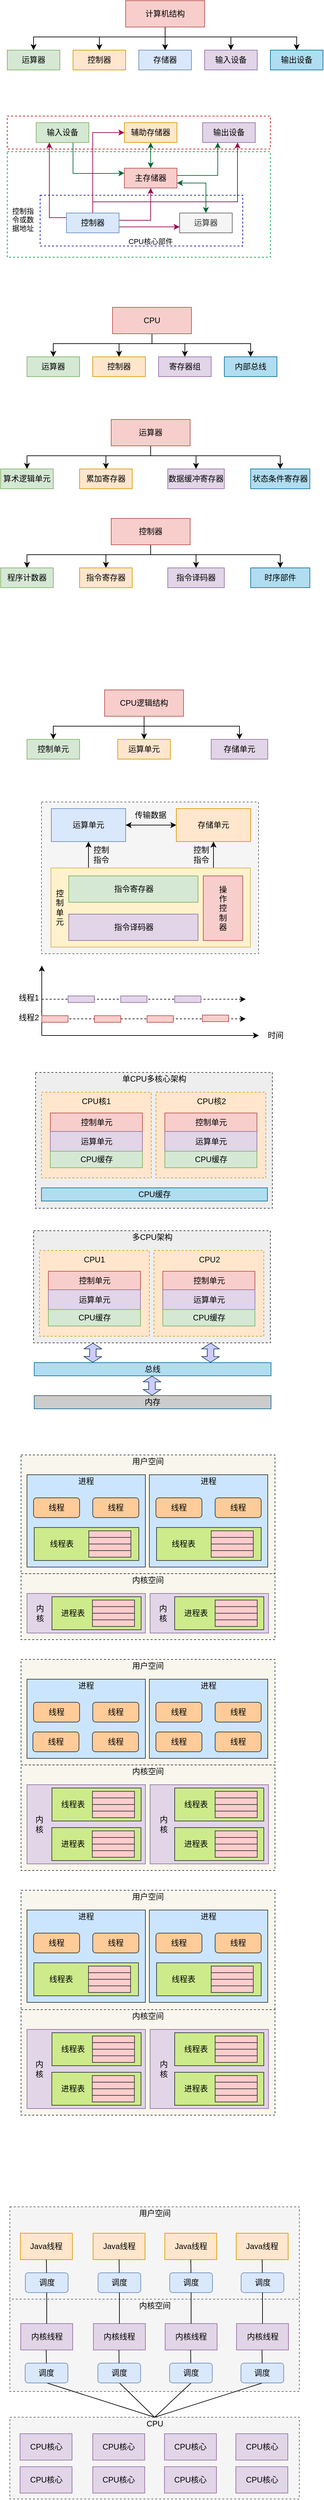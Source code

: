 <mxfile version="14.1.8" type="device"><diagram id="C5RBs43oDa-KdzZeNtuy" name="Page-1"><mxGraphModel dx="813" dy="470" grid="1" gridSize="10" guides="1" tooltips="1" connect="1" arrows="1" fold="1" page="1" pageScale="1" pageWidth="827" pageHeight="1169" math="0" shadow="0"><root><mxCell id="WIyWlLk6GJQsqaUBKTNV-0"/><mxCell id="WIyWlLk6GJQsqaUBKTNV-1" parent="WIyWlLk6GJQsqaUBKTNV-0"/><mxCell id="TrAQdJlMQUrc-ES1ULlT-272" value="" style="rounded=0;whiteSpace=wrap;html=1;dashed=1;fillColor=#f5f5f5;strokeColor=#666666;fontColor=#333333;" vertex="1" parent="WIyWlLk6GJQsqaUBKTNV-1"><mxGeometry x="104" y="3839" width="440" height="124" as="geometry"/></mxCell><mxCell id="TrAQdJlMQUrc-ES1ULlT-260" value="" style="rounded=0;whiteSpace=wrap;html=1;dashed=1;fillColor=#f5f5f5;strokeColor=#666666;fontColor=#333333;" vertex="1" parent="WIyWlLk6GJQsqaUBKTNV-1"><mxGeometry x="104" y="3658" width="440" height="142" as="geometry"/></mxCell><mxCell id="TrAQdJlMQUrc-ES1ULlT-258" value="" style="rounded=0;whiteSpace=wrap;html=1;dashed=1;fillColor=#f5f5f5;strokeColor=#666666;fontColor=#333333;" vertex="1" parent="WIyWlLk6GJQsqaUBKTNV-1"><mxGeometry x="104" y="3520" width="440" height="140" as="geometry"/></mxCell><mxCell id="TrAQdJlMQUrc-ES1ULlT-86" value="" style="rounded=0;whiteSpace=wrap;html=1;fillColor=#f9f7ed;dashed=1;strokeColor=#36393d;" vertex="1" parent="WIyWlLk6GJQsqaUBKTNV-1"><mxGeometry x="121" y="2380" width="386" height="180" as="geometry"/></mxCell><mxCell id="TrAQdJlMQUrc-ES1ULlT-37" value="" style="rounded=0;whiteSpace=wrap;html=1;dashed=1;fillColor=#eeeeee;strokeColor=#36393d;" vertex="1" parent="WIyWlLk6GJQsqaUBKTNV-1"><mxGeometry x="143" y="1800" width="360" height="206" as="geometry"/></mxCell><mxCell id="TrAQdJlMQUrc-ES1ULlT-26" value="" style="rounded=0;whiteSpace=wrap;html=1;dashed=1;fillColor=#ffe6cc;strokeColor=#d79b00;" vertex="1" parent="WIyWlLk6GJQsqaUBKTNV-1"><mxGeometry x="152" y="1830" width="167" height="130" as="geometry"/></mxCell><mxCell id="TrAQdJlMQUrc-ES1ULlT-10" value="" style="endArrow=classic;html=1;dashed=1;" edge="1" parent="WIyWlLk6GJQsqaUBKTNV-1"><mxGeometry width="50" height="50" relative="1" as="geometry"><mxPoint x="152.5" y="1689" as="sourcePoint"/><mxPoint x="462.5" y="1689" as="targetPoint"/></mxGeometry></mxCell><mxCell id="TrAQdJlMQUrc-ES1ULlT-11" value="" style="endArrow=classic;html=1;dashed=1;" edge="1" parent="WIyWlLk6GJQsqaUBKTNV-1"><mxGeometry width="50" height="50" relative="1" as="geometry"><mxPoint x="152.5" y="1718.71" as="sourcePoint"/><mxPoint x="462.5" y="1718.71" as="targetPoint"/></mxGeometry></mxCell><mxCell id="06hbiUnCTMJFvT7w3d89-94" value="" style="rounded=0;whiteSpace=wrap;html=1;strokeColor=#666666;fontSize=12;fillColor=#f5f5f5;fontColor=#333333;dashed=1;" parent="WIyWlLk6GJQsqaUBKTNV-1" vertex="1"><mxGeometry x="152" y="1390" width="330" height="230" as="geometry"/></mxCell><mxCell id="06hbiUnCTMJFvT7w3d89-19" value="" style="rounded=0;whiteSpace=wrap;html=1;dashed=1;strokeColor=#00994D;" parent="WIyWlLk6GJQsqaUBKTNV-1" vertex="1"><mxGeometry x="100" y="404" width="400" height="160" as="geometry"/></mxCell><mxCell id="06hbiUnCTMJFvT7w3d89-17" value="" style="rounded=0;whiteSpace=wrap;html=1;dashed=1;strokeColor=#CC0000;" parent="WIyWlLk6GJQsqaUBKTNV-1" vertex="1"><mxGeometry x="100" y="350" width="400" height="50" as="geometry"/></mxCell><mxCell id="06hbiUnCTMJFvT7w3d89-6" style="edgeStyle=orthogonalEdgeStyle;rounded=0;orthogonalLoop=1;jettySize=auto;html=1;entryX=0.5;entryY=0;entryDx=0;entryDy=0;" parent="WIyWlLk6GJQsqaUBKTNV-1" source="06hbiUnCTMJFvT7w3d89-0" target="06hbiUnCTMJFvT7w3d89-3" edge="1"><mxGeometry relative="1" as="geometry"/></mxCell><mxCell id="06hbiUnCTMJFvT7w3d89-7" style="edgeStyle=orthogonalEdgeStyle;rounded=0;orthogonalLoop=1;jettySize=auto;html=1;entryX=0.5;entryY=0;entryDx=0;entryDy=0;" parent="WIyWlLk6GJQsqaUBKTNV-1" source="06hbiUnCTMJFvT7w3d89-0" target="06hbiUnCTMJFvT7w3d89-5" edge="1"><mxGeometry relative="1" as="geometry"><Array as="points"><mxPoint x="340" y="230"/><mxPoint x="540" y="230"/></Array></mxGeometry></mxCell><mxCell id="06hbiUnCTMJFvT7w3d89-8" style="edgeStyle=orthogonalEdgeStyle;rounded=0;orthogonalLoop=1;jettySize=auto;html=1;entryX=0.5;entryY=0;entryDx=0;entryDy=0;" parent="WIyWlLk6GJQsqaUBKTNV-1" source="06hbiUnCTMJFvT7w3d89-0" target="06hbiUnCTMJFvT7w3d89-4" edge="1"><mxGeometry relative="1" as="geometry"><Array as="points"><mxPoint x="340" y="230"/><mxPoint x="440" y="230"/></Array></mxGeometry></mxCell><mxCell id="06hbiUnCTMJFvT7w3d89-9" style="edgeStyle=orthogonalEdgeStyle;rounded=0;orthogonalLoop=1;jettySize=auto;html=1;entryX=0.5;entryY=0;entryDx=0;entryDy=0;" parent="WIyWlLk6GJQsqaUBKTNV-1" source="06hbiUnCTMJFvT7w3d89-0" target="06hbiUnCTMJFvT7w3d89-1" edge="1"><mxGeometry relative="1" as="geometry"><Array as="points"><mxPoint x="340" y="230"/><mxPoint x="140" y="230"/></Array></mxGeometry></mxCell><mxCell id="06hbiUnCTMJFvT7w3d89-10" style="edgeStyle=orthogonalEdgeStyle;rounded=0;orthogonalLoop=1;jettySize=auto;html=1;entryX=0.5;entryY=0;entryDx=0;entryDy=0;" parent="WIyWlLk6GJQsqaUBKTNV-1" source="06hbiUnCTMJFvT7w3d89-0" target="06hbiUnCTMJFvT7w3d89-2" edge="1"><mxGeometry relative="1" as="geometry"><Array as="points"><mxPoint x="340" y="230"/><mxPoint x="240" y="230"/></Array></mxGeometry></mxCell><mxCell id="06hbiUnCTMJFvT7w3d89-0" value="计算机结构" style="rounded=0;whiteSpace=wrap;html=1;fillColor=#f8cecc;strokeColor=#b85450;" parent="WIyWlLk6GJQsqaUBKTNV-1" vertex="1"><mxGeometry x="280" y="175" width="120" height="40" as="geometry"/></mxCell><mxCell id="06hbiUnCTMJFvT7w3d89-1" value="运算器" style="rounded=0;whiteSpace=wrap;html=1;fillColor=#d5e8d4;strokeColor=#82b366;" parent="WIyWlLk6GJQsqaUBKTNV-1" vertex="1"><mxGeometry x="100" y="250" width="80" height="30" as="geometry"/></mxCell><mxCell id="06hbiUnCTMJFvT7w3d89-2" value="控制器" style="rounded=0;whiteSpace=wrap;html=1;fillColor=#ffe6cc;strokeColor=#d79b00;" parent="WIyWlLk6GJQsqaUBKTNV-1" vertex="1"><mxGeometry x="200" y="250" width="80" height="30" as="geometry"/></mxCell><mxCell id="06hbiUnCTMJFvT7w3d89-3" value="存储器" style="rounded=0;whiteSpace=wrap;html=1;fillColor=#dae8fc;strokeColor=#6c8ebf;" parent="WIyWlLk6GJQsqaUBKTNV-1" vertex="1"><mxGeometry x="300" y="250" width="80" height="30" as="geometry"/></mxCell><mxCell id="06hbiUnCTMJFvT7w3d89-4" value="输入设备" style="rounded=0;whiteSpace=wrap;html=1;fillColor=#e1d5e7;strokeColor=#9673a6;" parent="WIyWlLk6GJQsqaUBKTNV-1" vertex="1"><mxGeometry x="400" y="250" width="80" height="30" as="geometry"/></mxCell><mxCell id="06hbiUnCTMJFvT7w3d89-5" value="输出设备" style="rounded=0;whiteSpace=wrap;html=1;fillColor=#b1ddf0;strokeColor=#10739e;" parent="WIyWlLk6GJQsqaUBKTNV-1" vertex="1"><mxGeometry x="500" y="250" width="80" height="30" as="geometry"/></mxCell><mxCell id="06hbiUnCTMJFvT7w3d89-22" style="edgeStyle=orthogonalEdgeStyle;rounded=0;orthogonalLoop=1;jettySize=auto;html=1;entryX=0;entryY=0.25;entryDx=0;entryDy=0;strokeColor=#006633;" parent="WIyWlLk6GJQsqaUBKTNV-1" source="06hbiUnCTMJFvT7w3d89-11" target="06hbiUnCTMJFvT7w3d89-14" edge="1"><mxGeometry relative="1" as="geometry"><Array as="points"><mxPoint x="200" y="437"/><mxPoint x="258" y="437"/></Array></mxGeometry></mxCell><mxCell id="06hbiUnCTMJFvT7w3d89-11" value="输入设备" style="rounded=0;whiteSpace=wrap;html=1;fillColor=#d5e8d4;strokeColor=#82b366;" parent="WIyWlLk6GJQsqaUBKTNV-1" vertex="1"><mxGeometry x="144" y="360" width="80" height="30" as="geometry"/></mxCell><mxCell id="06hbiUnCTMJFvT7w3d89-12" value="辅助存储器" style="rounded=0;whiteSpace=wrap;html=1;fillColor=#ffe6cc;strokeColor=#d79b00;" parent="WIyWlLk6GJQsqaUBKTNV-1" vertex="1"><mxGeometry x="278" y="360" width="80" height="30" as="geometry"/></mxCell><mxCell id="06hbiUnCTMJFvT7w3d89-13" value="输出设备" style="rounded=0;whiteSpace=wrap;html=1;fillColor=#e1d5e7;strokeColor=#9673a6;" parent="WIyWlLk6GJQsqaUBKTNV-1" vertex="1"><mxGeometry x="397" y="360" width="80" height="30" as="geometry"/></mxCell><mxCell id="06hbiUnCTMJFvT7w3d89-20" value="" style="rounded=0;whiteSpace=wrap;html=1;dashed=1;strokeColor=#0000CC;" parent="WIyWlLk6GJQsqaUBKTNV-1" vertex="1"><mxGeometry x="150" y="470" width="308" height="77" as="geometry"/></mxCell><mxCell id="06hbiUnCTMJFvT7w3d89-25" style="edgeStyle=orthogonalEdgeStyle;rounded=0;orthogonalLoop=1;jettySize=auto;html=1;strokeColor=#006633;" parent="WIyWlLk6GJQsqaUBKTNV-1" source="06hbiUnCTMJFvT7w3d89-14" edge="1"><mxGeometry relative="1" as="geometry"><mxPoint x="420" y="390" as="targetPoint"/><Array as="points"><mxPoint x="420" y="440"/><mxPoint x="420" y="390"/></Array></mxGeometry></mxCell><mxCell id="06hbiUnCTMJFvT7w3d89-14" value="主存储器" style="rounded=0;whiteSpace=wrap;html=1;fillColor=#f8cecc;strokeColor=#b85450;" parent="WIyWlLk6GJQsqaUBKTNV-1" vertex="1"><mxGeometry x="278" y="429" width="80" height="30" as="geometry"/></mxCell><mxCell id="06hbiUnCTMJFvT7w3d89-15" value="运算器" style="rounded=0;whiteSpace=wrap;html=1;fillColor=#f5f5f5;strokeColor=#666666;fontColor=#333333;" parent="WIyWlLk6GJQsqaUBKTNV-1" vertex="1"><mxGeometry x="362" y="497" width="80" height="30" as="geometry"/></mxCell><mxCell id="06hbiUnCTMJFvT7w3d89-30" style="edgeStyle=orthogonalEdgeStyle;rounded=0;orthogonalLoop=1;jettySize=auto;html=1;entryX=0;entryY=0.5;entryDx=0;entryDy=0;strokeColor=#99004D;" parent="WIyWlLk6GJQsqaUBKTNV-1" edge="1"><mxGeometry relative="1" as="geometry"><mxPoint x="270" y="518" as="sourcePoint"/><mxPoint x="362" y="518" as="targetPoint"/></mxGeometry></mxCell><mxCell id="06hbiUnCTMJFvT7w3d89-31" style="edgeStyle=orthogonalEdgeStyle;rounded=0;orthogonalLoop=1;jettySize=auto;html=1;entryX=0.5;entryY=1;entryDx=0;entryDy=0;strokeColor=#99004D;" parent="WIyWlLk6GJQsqaUBKTNV-1" source="06hbiUnCTMJFvT7w3d89-16" target="06hbiUnCTMJFvT7w3d89-14" edge="1"><mxGeometry relative="1" as="geometry"><mxPoint x="318" y="467" as="targetPoint"/><Array as="points"><mxPoint x="318" y="508"/></Array></mxGeometry></mxCell><mxCell id="06hbiUnCTMJFvT7w3d89-33" style="edgeStyle=orthogonalEdgeStyle;rounded=0;orthogonalLoop=1;jettySize=auto;html=1;exitX=0.75;exitY=0;exitDx=0;exitDy=0;entryX=0;entryY=0.5;entryDx=0;entryDy=0;strokeColor=#99004D;" parent="WIyWlLk6GJQsqaUBKTNV-1" source="06hbiUnCTMJFvT7w3d89-16" target="06hbiUnCTMJFvT7w3d89-12" edge="1"><mxGeometry relative="1" as="geometry"><Array as="points"><mxPoint x="230" y="497"/><mxPoint x="230" y="375"/></Array></mxGeometry></mxCell><mxCell id="06hbiUnCTMJFvT7w3d89-35" style="edgeStyle=orthogonalEdgeStyle;rounded=0;orthogonalLoop=1;jettySize=auto;html=1;entryX=0.25;entryY=1;entryDx=0;entryDy=0;strokeColor=#99004D;" parent="WIyWlLk6GJQsqaUBKTNV-1" source="06hbiUnCTMJFvT7w3d89-16" target="06hbiUnCTMJFvT7w3d89-11" edge="1"><mxGeometry relative="1" as="geometry"><Array as="points"><mxPoint x="164" y="504"/></Array></mxGeometry></mxCell><mxCell id="06hbiUnCTMJFvT7w3d89-36" style="edgeStyle=orthogonalEdgeStyle;rounded=0;orthogonalLoop=1;jettySize=auto;html=1;strokeColor=#99004D;" parent="WIyWlLk6GJQsqaUBKTNV-1" source="06hbiUnCTMJFvT7w3d89-16" edge="1"><mxGeometry relative="1" as="geometry"><mxPoint x="450" y="390" as="targetPoint"/><Array as="points"><mxPoint x="230" y="480"/><mxPoint x="450" y="480"/></Array></mxGeometry></mxCell><mxCell id="06hbiUnCTMJFvT7w3d89-16" value="控制器" style="rounded=0;whiteSpace=wrap;html=1;fillColor=#dae8fc;strokeColor=#6c8ebf;" parent="WIyWlLk6GJQsqaUBKTNV-1" vertex="1"><mxGeometry x="190" y="497" width="80" height="30" as="geometry"/></mxCell><mxCell id="06hbiUnCTMJFvT7w3d89-21" value="" style="endArrow=classic;startArrow=classic;html=1;entryX=0.5;entryY=1;entryDx=0;entryDy=0;exitX=0.5;exitY=0;exitDx=0;exitDy=0;strokeColor=#006633;" parent="WIyWlLk6GJQsqaUBKTNV-1" source="06hbiUnCTMJFvT7w3d89-14" target="06hbiUnCTMJFvT7w3d89-12" edge="1"><mxGeometry width="50" height="50" relative="1" as="geometry"><mxPoint x="310" y="440" as="sourcePoint"/><mxPoint x="360" y="390" as="targetPoint"/></mxGeometry></mxCell><mxCell id="06hbiUnCTMJFvT7w3d89-27" value="" style="endArrow=classic;startArrow=classic;html=1;edgeStyle=orthogonalEdgeStyle;elbow=vertical;rounded=0;entryX=1;entryY=0.75;entryDx=0;entryDy=0;exitX=0.5;exitY=0;exitDx=0;exitDy=0;strokeColor=#006633;" parent="WIyWlLk6GJQsqaUBKTNV-1" source="06hbiUnCTMJFvT7w3d89-15" target="06hbiUnCTMJFvT7w3d89-14" edge="1"><mxGeometry width="50" height="50" relative="1" as="geometry"><mxPoint x="529.97" y="508" as="sourcePoint"/><mxPoint x="358" y="459.5" as="targetPoint"/></mxGeometry></mxCell><mxCell id="06hbiUnCTMJFvT7w3d89-37" value="控制指令或数据地址" style="text;html=1;strokeColor=none;fillColor=none;align=center;verticalAlign=middle;whiteSpace=wrap;rounded=0;dashed=1;fontSize=11;" parent="WIyWlLk6GJQsqaUBKTNV-1" vertex="1"><mxGeometry x="104" y="497" width="40" height="20" as="geometry"/></mxCell><mxCell id="06hbiUnCTMJFvT7w3d89-40" value="CPU核心部件" style="text;html=1;strokeColor=none;fillColor=none;align=center;verticalAlign=middle;whiteSpace=wrap;rounded=0;dashed=1;fontSize=11;" parent="WIyWlLk6GJQsqaUBKTNV-1" vertex="1"><mxGeometry x="263" y="530" width="110" height="20" as="geometry"/></mxCell><mxCell id="06hbiUnCTMJFvT7w3d89-42" style="edgeStyle=orthogonalEdgeStyle;rounded=0;orthogonalLoop=1;jettySize=auto;html=1;entryX=0.5;entryY=0;entryDx=0;entryDy=0;" parent="WIyWlLk6GJQsqaUBKTNV-1" source="06hbiUnCTMJFvT7w3d89-46" target="06hbiUnCTMJFvT7w3d89-51" edge="1"><mxGeometry relative="1" as="geometry"><Array as="points"><mxPoint x="320" y="695"/><mxPoint x="470" y="695"/></Array></mxGeometry></mxCell><mxCell id="06hbiUnCTMJFvT7w3d89-43" style="edgeStyle=orthogonalEdgeStyle;rounded=0;orthogonalLoop=1;jettySize=auto;html=1;entryX=0.5;entryY=0;entryDx=0;entryDy=0;" parent="WIyWlLk6GJQsqaUBKTNV-1" source="06hbiUnCTMJFvT7w3d89-46" target="06hbiUnCTMJFvT7w3d89-50" edge="1"><mxGeometry relative="1" as="geometry"><Array as="points"><mxPoint x="320" y="695"/><mxPoint x="370" y="695"/></Array></mxGeometry></mxCell><mxCell id="06hbiUnCTMJFvT7w3d89-44" style="edgeStyle=orthogonalEdgeStyle;rounded=0;orthogonalLoop=1;jettySize=auto;html=1;entryX=0.5;entryY=0;entryDx=0;entryDy=0;" parent="WIyWlLk6GJQsqaUBKTNV-1" source="06hbiUnCTMJFvT7w3d89-46" target="06hbiUnCTMJFvT7w3d89-47" edge="1"><mxGeometry relative="1" as="geometry"><Array as="points"><mxPoint x="320" y="695"/><mxPoint x="170" y="695"/></Array></mxGeometry></mxCell><mxCell id="06hbiUnCTMJFvT7w3d89-45" style="edgeStyle=orthogonalEdgeStyle;rounded=0;orthogonalLoop=1;jettySize=auto;html=1;entryX=0.5;entryY=0;entryDx=0;entryDy=0;" parent="WIyWlLk6GJQsqaUBKTNV-1" source="06hbiUnCTMJFvT7w3d89-46" target="06hbiUnCTMJFvT7w3d89-48" edge="1"><mxGeometry relative="1" as="geometry"><Array as="points"><mxPoint x="320" y="695"/><mxPoint x="270" y="695"/></Array></mxGeometry></mxCell><mxCell id="06hbiUnCTMJFvT7w3d89-46" value="CPU" style="rounded=0;whiteSpace=wrap;html=1;fillColor=#f8cecc;strokeColor=#b85450;" parent="WIyWlLk6GJQsqaUBKTNV-1" vertex="1"><mxGeometry x="260" y="640" width="120" height="40" as="geometry"/></mxCell><mxCell id="06hbiUnCTMJFvT7w3d89-47" value="运算器" style="rounded=0;whiteSpace=wrap;html=1;fillColor=#d5e8d4;strokeColor=#82b366;" parent="WIyWlLk6GJQsqaUBKTNV-1" vertex="1"><mxGeometry x="130" y="715" width="80" height="30" as="geometry"/></mxCell><mxCell id="06hbiUnCTMJFvT7w3d89-48" value="控制器" style="rounded=0;whiteSpace=wrap;html=1;fillColor=#ffe6cc;strokeColor=#d79b00;" parent="WIyWlLk6GJQsqaUBKTNV-1" vertex="1"><mxGeometry x="230" y="715" width="80" height="30" as="geometry"/></mxCell><mxCell id="06hbiUnCTMJFvT7w3d89-50" value="寄存器组" style="rounded=0;whiteSpace=wrap;html=1;fillColor=#e1d5e7;strokeColor=#9673a6;" parent="WIyWlLk6GJQsqaUBKTNV-1" vertex="1"><mxGeometry x="330" y="715" width="80" height="30" as="geometry"/></mxCell><mxCell id="06hbiUnCTMJFvT7w3d89-51" value="内部总线" style="rounded=0;whiteSpace=wrap;html=1;fillColor=#b1ddf0;strokeColor=#10739e;" parent="WIyWlLk6GJQsqaUBKTNV-1" vertex="1"><mxGeometry x="430" y="715" width="80" height="30" as="geometry"/></mxCell><mxCell id="06hbiUnCTMJFvT7w3d89-52" style="edgeStyle=orthogonalEdgeStyle;rounded=0;orthogonalLoop=1;jettySize=auto;html=1;entryX=0.5;entryY=0;entryDx=0;entryDy=0;" parent="WIyWlLk6GJQsqaUBKTNV-1" source="06hbiUnCTMJFvT7w3d89-56" target="06hbiUnCTMJFvT7w3d89-60" edge="1"><mxGeometry relative="1" as="geometry"><Array as="points"><mxPoint x="318" y="865"/><mxPoint x="515" y="865"/></Array></mxGeometry></mxCell><mxCell id="06hbiUnCTMJFvT7w3d89-53" style="edgeStyle=orthogonalEdgeStyle;rounded=0;orthogonalLoop=1;jettySize=auto;html=1;entryX=0.5;entryY=0;entryDx=0;entryDy=0;" parent="WIyWlLk6GJQsqaUBKTNV-1" source="06hbiUnCTMJFvT7w3d89-56" target="06hbiUnCTMJFvT7w3d89-59" edge="1"><mxGeometry relative="1" as="geometry"><Array as="points"><mxPoint x="318" y="865"/><mxPoint x="387" y="865"/></Array></mxGeometry></mxCell><mxCell id="06hbiUnCTMJFvT7w3d89-54" style="edgeStyle=orthogonalEdgeStyle;rounded=0;orthogonalLoop=1;jettySize=auto;html=1;entryX=0.5;entryY=0;entryDx=0;entryDy=0;" parent="WIyWlLk6GJQsqaUBKTNV-1" source="06hbiUnCTMJFvT7w3d89-56" target="06hbiUnCTMJFvT7w3d89-57" edge="1"><mxGeometry relative="1" as="geometry"><Array as="points"><mxPoint x="318" y="865"/><mxPoint x="130" y="865"/></Array></mxGeometry></mxCell><mxCell id="06hbiUnCTMJFvT7w3d89-55" style="edgeStyle=orthogonalEdgeStyle;rounded=0;orthogonalLoop=1;jettySize=auto;html=1;entryX=0.5;entryY=0;entryDx=0;entryDy=0;" parent="WIyWlLk6GJQsqaUBKTNV-1" source="06hbiUnCTMJFvT7w3d89-56" target="06hbiUnCTMJFvT7w3d89-58" edge="1"><mxGeometry relative="1" as="geometry"><Array as="points"><mxPoint x="318" y="865"/><mxPoint x="250" y="865"/></Array></mxGeometry></mxCell><mxCell id="06hbiUnCTMJFvT7w3d89-56" value="运算器" style="rounded=0;whiteSpace=wrap;html=1;fillColor=#f8cecc;strokeColor=#b85450;" parent="WIyWlLk6GJQsqaUBKTNV-1" vertex="1"><mxGeometry x="258" y="810" width="120" height="40" as="geometry"/></mxCell><mxCell id="06hbiUnCTMJFvT7w3d89-57" value="算术逻辑单元" style="rounded=0;whiteSpace=wrap;html=1;fillColor=#d5e8d4;strokeColor=#82b366;" parent="WIyWlLk6GJQsqaUBKTNV-1" vertex="1"><mxGeometry x="90" y="885" width="80" height="30" as="geometry"/></mxCell><mxCell id="06hbiUnCTMJFvT7w3d89-58" value="累加寄存器" style="rounded=0;whiteSpace=wrap;html=1;fillColor=#ffe6cc;strokeColor=#d79b00;" parent="WIyWlLk6GJQsqaUBKTNV-1" vertex="1"><mxGeometry x="210" y="885" width="80" height="30" as="geometry"/></mxCell><mxCell id="06hbiUnCTMJFvT7w3d89-59" value="数据缓冲寄存器" style="rounded=0;whiteSpace=wrap;html=1;fillColor=#e1d5e7;strokeColor=#9673a6;" parent="WIyWlLk6GJQsqaUBKTNV-1" vertex="1"><mxGeometry x="344" y="885" width="86" height="30" as="geometry"/></mxCell><mxCell id="06hbiUnCTMJFvT7w3d89-60" value="状态条件寄存器" style="rounded=0;whiteSpace=wrap;html=1;fillColor=#b1ddf0;strokeColor=#10739e;" parent="WIyWlLk6GJQsqaUBKTNV-1" vertex="1"><mxGeometry x="470" y="885" width="90" height="30" as="geometry"/></mxCell><mxCell id="06hbiUnCTMJFvT7w3d89-61" style="edgeStyle=orthogonalEdgeStyle;rounded=0;orthogonalLoop=1;jettySize=auto;html=1;entryX=0.5;entryY=0;entryDx=0;entryDy=0;" parent="WIyWlLk6GJQsqaUBKTNV-1" source="06hbiUnCTMJFvT7w3d89-65" target="06hbiUnCTMJFvT7w3d89-69" edge="1"><mxGeometry relative="1" as="geometry"><Array as="points"><mxPoint x="318" y="1015"/><mxPoint x="515" y="1015"/></Array></mxGeometry></mxCell><mxCell id="06hbiUnCTMJFvT7w3d89-62" style="edgeStyle=orthogonalEdgeStyle;rounded=0;orthogonalLoop=1;jettySize=auto;html=1;entryX=0.5;entryY=0;entryDx=0;entryDy=0;" parent="WIyWlLk6GJQsqaUBKTNV-1" source="06hbiUnCTMJFvT7w3d89-65" target="06hbiUnCTMJFvT7w3d89-68" edge="1"><mxGeometry relative="1" as="geometry"><Array as="points"><mxPoint x="318" y="1015"/><mxPoint x="387" y="1015"/></Array></mxGeometry></mxCell><mxCell id="06hbiUnCTMJFvT7w3d89-63" style="edgeStyle=orthogonalEdgeStyle;rounded=0;orthogonalLoop=1;jettySize=auto;html=1;entryX=0.5;entryY=0;entryDx=0;entryDy=0;" parent="WIyWlLk6GJQsqaUBKTNV-1" source="06hbiUnCTMJFvT7w3d89-65" target="06hbiUnCTMJFvT7w3d89-66" edge="1"><mxGeometry relative="1" as="geometry"><Array as="points"><mxPoint x="318" y="1015"/><mxPoint x="130" y="1015"/></Array></mxGeometry></mxCell><mxCell id="06hbiUnCTMJFvT7w3d89-64" style="edgeStyle=orthogonalEdgeStyle;rounded=0;orthogonalLoop=1;jettySize=auto;html=1;entryX=0.5;entryY=0;entryDx=0;entryDy=0;" parent="WIyWlLk6GJQsqaUBKTNV-1" source="06hbiUnCTMJFvT7w3d89-65" target="06hbiUnCTMJFvT7w3d89-67" edge="1"><mxGeometry relative="1" as="geometry"><Array as="points"><mxPoint x="318" y="1015"/><mxPoint x="250" y="1015"/></Array></mxGeometry></mxCell><mxCell id="06hbiUnCTMJFvT7w3d89-65" value="控制器" style="rounded=0;whiteSpace=wrap;html=1;fillColor=#f8cecc;strokeColor=#b85450;" parent="WIyWlLk6GJQsqaUBKTNV-1" vertex="1"><mxGeometry x="258" y="960" width="120" height="40" as="geometry"/></mxCell><mxCell id="06hbiUnCTMJFvT7w3d89-66" value="程序计数器" style="rounded=0;whiteSpace=wrap;html=1;fillColor=#d5e8d4;strokeColor=#82b366;" parent="WIyWlLk6GJQsqaUBKTNV-1" vertex="1"><mxGeometry x="90" y="1035" width="80" height="30" as="geometry"/></mxCell><mxCell id="06hbiUnCTMJFvT7w3d89-67" value="指令寄存器" style="rounded=0;whiteSpace=wrap;html=1;fillColor=#ffe6cc;strokeColor=#d79b00;" parent="WIyWlLk6GJQsqaUBKTNV-1" vertex="1"><mxGeometry x="210" y="1035" width="80" height="30" as="geometry"/></mxCell><mxCell id="06hbiUnCTMJFvT7w3d89-68" value="指令译码器" style="rounded=0;whiteSpace=wrap;html=1;fillColor=#e1d5e7;strokeColor=#9673a6;" parent="WIyWlLk6GJQsqaUBKTNV-1" vertex="1"><mxGeometry x="344" y="1035" width="86" height="30" as="geometry"/></mxCell><mxCell id="06hbiUnCTMJFvT7w3d89-69" value="时序部件" style="rounded=0;whiteSpace=wrap;html=1;fillColor=#b1ddf0;strokeColor=#10739e;" parent="WIyWlLk6GJQsqaUBKTNV-1" vertex="1"><mxGeometry x="470" y="1035" width="90" height="30" as="geometry"/></mxCell><mxCell id="06hbiUnCTMJFvT7w3d89-71" style="edgeStyle=orthogonalEdgeStyle;rounded=0;orthogonalLoop=1;jettySize=auto;html=1;entryX=0.5;entryY=0;entryDx=0;entryDy=0;" parent="WIyWlLk6GJQsqaUBKTNV-1" source="06hbiUnCTMJFvT7w3d89-74" target="06hbiUnCTMJFvT7w3d89-77" edge="1"><mxGeometry relative="1" as="geometry"><Array as="points"><mxPoint x="308" y="1275"/><mxPoint x="453" y="1275"/></Array></mxGeometry></mxCell><mxCell id="06hbiUnCTMJFvT7w3d89-72" style="edgeStyle=orthogonalEdgeStyle;rounded=0;orthogonalLoop=1;jettySize=auto;html=1;entryX=0.5;entryY=0;entryDx=0;entryDy=0;" parent="WIyWlLk6GJQsqaUBKTNV-1" source="06hbiUnCTMJFvT7w3d89-74" target="06hbiUnCTMJFvT7w3d89-75" edge="1"><mxGeometry relative="1" as="geometry"><Array as="points"><mxPoint x="308" y="1275"/><mxPoint x="170" y="1275"/></Array></mxGeometry></mxCell><mxCell id="06hbiUnCTMJFvT7w3d89-73" style="edgeStyle=orthogonalEdgeStyle;rounded=0;orthogonalLoop=1;jettySize=auto;html=1;entryX=0.5;entryY=0;entryDx=0;entryDy=0;" parent="WIyWlLk6GJQsqaUBKTNV-1" source="06hbiUnCTMJFvT7w3d89-74" target="06hbiUnCTMJFvT7w3d89-76" edge="1"><mxGeometry relative="1" as="geometry"><Array as="points"><mxPoint x="308" y="1280"/><mxPoint x="308" y="1280"/></Array></mxGeometry></mxCell><mxCell id="06hbiUnCTMJFvT7w3d89-74" value="CPU逻辑结构" style="rounded=0;whiteSpace=wrap;html=1;fillColor=#f8cecc;strokeColor=#b85450;" parent="WIyWlLk6GJQsqaUBKTNV-1" vertex="1"><mxGeometry x="248" y="1220" width="120" height="40" as="geometry"/></mxCell><mxCell id="06hbiUnCTMJFvT7w3d89-75" value="控制单元" style="rounded=0;whiteSpace=wrap;html=1;fillColor=#d5e8d4;strokeColor=#82b366;" parent="WIyWlLk6GJQsqaUBKTNV-1" vertex="1"><mxGeometry x="130" y="1295" width="80" height="30" as="geometry"/></mxCell><mxCell id="06hbiUnCTMJFvT7w3d89-76" value="运算单元" style="rounded=0;whiteSpace=wrap;html=1;fillColor=#ffe6cc;strokeColor=#d79b00;" parent="WIyWlLk6GJQsqaUBKTNV-1" vertex="1"><mxGeometry x="268" y="1295" width="80" height="30" as="geometry"/></mxCell><mxCell id="06hbiUnCTMJFvT7w3d89-77" value="存储单元" style="rounded=0;whiteSpace=wrap;html=1;fillColor=#e1d5e7;strokeColor=#9673a6;" parent="WIyWlLk6GJQsqaUBKTNV-1" vertex="1"><mxGeometry x="410" y="1295" width="86" height="30" as="geometry"/></mxCell><mxCell id="06hbiUnCTMJFvT7w3d89-80" value="运算单元" style="rounded=0;whiteSpace=wrap;html=1;fontSize=12;fillColor=#dae8fc;strokeColor=#6c8ebf;" parent="WIyWlLk6GJQsqaUBKTNV-1" vertex="1"><mxGeometry x="167" y="1400" width="113" height="50" as="geometry"/></mxCell><mxCell id="06hbiUnCTMJFvT7w3d89-81" value="存储单元" style="rounded=0;whiteSpace=wrap;html=1;fontSize=12;fillColor=#ffe6cc;strokeColor=#d79b00;" parent="WIyWlLk6GJQsqaUBKTNV-1" vertex="1"><mxGeometry x="357" y="1400" width="113" height="50" as="geometry"/></mxCell><mxCell id="06hbiUnCTMJFvT7w3d89-92" style="edgeStyle=orthogonalEdgeStyle;rounded=0;orthogonalLoop=1;jettySize=auto;html=1;entryX=0.5;entryY=1;entryDx=0;entryDy=0;strokeColor=#000000;fontSize=12;" parent="WIyWlLk6GJQsqaUBKTNV-1" source="06hbiUnCTMJFvT7w3d89-82" target="06hbiUnCTMJFvT7w3d89-81" edge="1"><mxGeometry relative="1" as="geometry"><Array as="points"><mxPoint x="414" y="1470"/></Array></mxGeometry></mxCell><mxCell id="06hbiUnCTMJFvT7w3d89-93" style="edgeStyle=orthogonalEdgeStyle;rounded=0;orthogonalLoop=1;jettySize=auto;html=1;entryX=0.5;entryY=1;entryDx=0;entryDy=0;strokeColor=#000000;fontSize=12;" parent="WIyWlLk6GJQsqaUBKTNV-1" source="06hbiUnCTMJFvT7w3d89-82" target="06hbiUnCTMJFvT7w3d89-80" edge="1"><mxGeometry relative="1" as="geometry"><Array as="points"><mxPoint x="224" y="1470"/></Array></mxGeometry></mxCell><mxCell id="06hbiUnCTMJFvT7w3d89-82" value="" style="rounded=0;whiteSpace=wrap;html=1;fontSize=12;fillColor=#fff2cc;strokeColor=#d6b656;" parent="WIyWlLk6GJQsqaUBKTNV-1" vertex="1"><mxGeometry x="166.5" y="1490" width="303" height="120" as="geometry"/></mxCell><mxCell id="06hbiUnCTMJFvT7w3d89-83" value="控&lt;br&gt;制&lt;br&gt;单&lt;br&gt;元" style="text;html=1;strokeColor=none;fillColor=none;align=center;verticalAlign=middle;whiteSpace=wrap;rounded=0;fontSize=12;" parent="WIyWlLk6GJQsqaUBKTNV-1" vertex="1"><mxGeometry x="170" y="1530" width="20" height="40" as="geometry"/></mxCell><mxCell id="06hbiUnCTMJFvT7w3d89-84" value="指令寄存器" style="rounded=0;whiteSpace=wrap;html=1;fontSize=12;fillColor=#d5e8d4;strokeColor=#82b366;" parent="WIyWlLk6GJQsqaUBKTNV-1" vertex="1"><mxGeometry x="193.5" y="1502" width="196.5" height="40" as="geometry"/></mxCell><mxCell id="06hbiUnCTMJFvT7w3d89-85" value="指令译码器" style="rounded=0;whiteSpace=wrap;html=1;fontSize=12;fillColor=#e1d5e7;strokeColor=#9673a6;" parent="WIyWlLk6GJQsqaUBKTNV-1" vertex="1"><mxGeometry x="193.5" y="1560" width="196.5" height="40" as="geometry"/></mxCell><mxCell id="06hbiUnCTMJFvT7w3d89-86" value="操&lt;br&gt;作&lt;br&gt;控&lt;br&gt;制&lt;br&gt;器" style="rounded=0;whiteSpace=wrap;html=1;fontSize=12;fillColor=#f8cecc;strokeColor=#b85450;" parent="WIyWlLk6GJQsqaUBKTNV-1" vertex="1"><mxGeometry x="398" y="1502" width="60" height="98" as="geometry"/></mxCell><mxCell id="06hbiUnCTMJFvT7w3d89-87" value="" style="endArrow=classic;startArrow=classic;html=1;fontSize=12;entryX=1;entryY=0.5;entryDx=0;entryDy=0;exitX=0;exitY=0.5;exitDx=0;exitDy=0;" parent="WIyWlLk6GJQsqaUBKTNV-1" source="06hbiUnCTMJFvT7w3d89-81" target="06hbiUnCTMJFvT7w3d89-80" edge="1"><mxGeometry width="50" height="50" relative="1" as="geometry"><mxPoint x="520" y="1520" as="sourcePoint"/><mxPoint x="570" y="1470" as="targetPoint"/></mxGeometry></mxCell><mxCell id="06hbiUnCTMJFvT7w3d89-88" value="传输数据" style="text;html=1;strokeColor=none;fillColor=none;align=center;verticalAlign=middle;whiteSpace=wrap;rounded=0;fontSize=12;" parent="WIyWlLk6GJQsqaUBKTNV-1" vertex="1"><mxGeometry x="292" y="1400" width="52" height="20" as="geometry"/></mxCell><mxCell id="06hbiUnCTMJFvT7w3d89-95" value="控制指令" style="text;html=1;strokeColor=none;fillColor=none;align=center;verticalAlign=middle;whiteSpace=wrap;rounded=0;fontSize=12;" parent="WIyWlLk6GJQsqaUBKTNV-1" vertex="1"><mxGeometry x="228" y="1450" width="30" height="40" as="geometry"/></mxCell><mxCell id="06hbiUnCTMJFvT7w3d89-96" value="控制指令" style="text;html=1;strokeColor=none;fillColor=none;align=center;verticalAlign=middle;whiteSpace=wrap;rounded=0;fontSize=12;" parent="WIyWlLk6GJQsqaUBKTNV-1" vertex="1"><mxGeometry x="380" y="1450" width="30" height="40" as="geometry"/></mxCell><mxCell id="TrAQdJlMQUrc-ES1ULlT-0" value="" style="endArrow=classic;html=1;" edge="1" parent="WIyWlLk6GJQsqaUBKTNV-1"><mxGeometry width="50" height="50" relative="1" as="geometry"><mxPoint x="152.5" y="1744" as="sourcePoint"/><mxPoint x="152.5" y="1638" as="targetPoint"/></mxGeometry></mxCell><mxCell id="TrAQdJlMQUrc-ES1ULlT-1" value="" style="endArrow=classic;html=1;" edge="1" parent="WIyWlLk6GJQsqaUBKTNV-1"><mxGeometry width="50" height="50" relative="1" as="geometry"><mxPoint x="152.5" y="1744" as="sourcePoint"/><mxPoint x="482.5" y="1744" as="targetPoint"/></mxGeometry></mxCell><mxCell id="TrAQdJlMQUrc-ES1ULlT-2" value="" style="rounded=0;whiteSpace=wrap;html=1;fillColor=#f8cecc;strokeColor=#b85450;" vertex="1" parent="WIyWlLk6GJQsqaUBKTNV-1"><mxGeometry x="152.5" y="1714" width="40" height="10" as="geometry"/></mxCell><mxCell id="TrAQdJlMQUrc-ES1ULlT-5" value="" style="rounded=0;whiteSpace=wrap;html=1;fillColor=#e1d5e7;strokeColor=#9673a6;" vertex="1" parent="WIyWlLk6GJQsqaUBKTNV-1"><mxGeometry x="192.5" y="1684" width="40" height="10" as="geometry"/></mxCell><mxCell id="TrAQdJlMQUrc-ES1ULlT-6" value="" style="rounded=0;whiteSpace=wrap;html=1;fillColor=#f8cecc;strokeColor=#b85450;" vertex="1" parent="WIyWlLk6GJQsqaUBKTNV-1"><mxGeometry x="232.5" y="1714" width="40" height="10" as="geometry"/></mxCell><mxCell id="TrAQdJlMQUrc-ES1ULlT-7" value="" style="rounded=0;whiteSpace=wrap;html=1;fillColor=#e1d5e7;strokeColor=#9673a6;" vertex="1" parent="WIyWlLk6GJQsqaUBKTNV-1"><mxGeometry x="272.5" y="1684" width="40" height="10" as="geometry"/></mxCell><mxCell id="TrAQdJlMQUrc-ES1ULlT-8" value="" style="rounded=0;whiteSpace=wrap;html=1;fillColor=#f8cecc;strokeColor=#b85450;" vertex="1" parent="WIyWlLk6GJQsqaUBKTNV-1"><mxGeometry x="312.5" y="1714" width="40" height="10" as="geometry"/></mxCell><mxCell id="TrAQdJlMQUrc-ES1ULlT-9" value="" style="rounded=0;whiteSpace=wrap;html=1;fillColor=#e1d5e7;strokeColor=#9673a6;" vertex="1" parent="WIyWlLk6GJQsqaUBKTNV-1"><mxGeometry x="354.5" y="1684" width="40" height="10" as="geometry"/></mxCell><mxCell id="TrAQdJlMQUrc-ES1ULlT-13" value="线程1" style="text;html=1;strokeColor=none;fillColor=none;align=center;verticalAlign=middle;whiteSpace=wrap;rounded=0;" vertex="1" parent="WIyWlLk6GJQsqaUBKTNV-1"><mxGeometry x="112.5" y="1677" width="40" height="20" as="geometry"/></mxCell><mxCell id="TrAQdJlMQUrc-ES1ULlT-14" value="线程2" style="text;html=1;strokeColor=none;fillColor=none;align=center;verticalAlign=middle;whiteSpace=wrap;rounded=0;" vertex="1" parent="WIyWlLk6GJQsqaUBKTNV-1"><mxGeometry x="112.5" y="1707" width="40" height="20" as="geometry"/></mxCell><mxCell id="TrAQdJlMQUrc-ES1ULlT-15" value="时间" style="text;html=1;strokeColor=none;fillColor=none;align=center;verticalAlign=middle;whiteSpace=wrap;rounded=0;" vertex="1" parent="WIyWlLk6GJQsqaUBKTNV-1"><mxGeometry x="487.5" y="1734" width="40" height="20" as="geometry"/></mxCell><mxCell id="TrAQdJlMQUrc-ES1ULlT-16" value="" style="rounded=0;whiteSpace=wrap;html=1;fillColor=#f8cecc;strokeColor=#b85450;" vertex="1" parent="WIyWlLk6GJQsqaUBKTNV-1"><mxGeometry x="396.5" y="1713" width="40" height="10" as="geometry"/></mxCell><mxCell id="TrAQdJlMQUrc-ES1ULlT-22" value="控制单元" style="rounded=0;whiteSpace=wrap;html=1;fillColor=#f8cecc;strokeColor=#b85450;" vertex="1" parent="WIyWlLk6GJQsqaUBKTNV-1"><mxGeometry x="165.5" y="1861.5" width="140" height="28" as="geometry"/></mxCell><mxCell id="TrAQdJlMQUrc-ES1ULlT-23" value="运算单元" style="rounded=0;whiteSpace=wrap;html=1;fillColor=#e1d5e7;strokeColor=#9673a6;" vertex="1" parent="WIyWlLk6GJQsqaUBKTNV-1"><mxGeometry x="165.5" y="1889.5" width="140" height="30" as="geometry"/></mxCell><mxCell id="TrAQdJlMQUrc-ES1ULlT-25" value="CPU缓存" style="rounded=0;whiteSpace=wrap;html=1;fillColor=#d5e8d4;strokeColor=#82b366;" vertex="1" parent="WIyWlLk6GJQsqaUBKTNV-1"><mxGeometry x="165.5" y="1919.5" width="140" height="25" as="geometry"/></mxCell><mxCell id="TrAQdJlMQUrc-ES1ULlT-31" value="" style="rounded=0;whiteSpace=wrap;html=1;dashed=1;fillColor=#ffe6cc;strokeColor=#d79b00;" vertex="1" parent="WIyWlLk6GJQsqaUBKTNV-1"><mxGeometry x="326" y="1830" width="167" height="130" as="geometry"/></mxCell><mxCell id="TrAQdJlMQUrc-ES1ULlT-36" value="CPU缓存" style="rounded=0;whiteSpace=wrap;html=1;fillColor=#b1ddf0;strokeColor=#10739e;" vertex="1" parent="WIyWlLk6GJQsqaUBKTNV-1"><mxGeometry x="152" y="1975" width="343.5" height="20" as="geometry"/></mxCell><mxCell id="TrAQdJlMQUrc-ES1ULlT-40" value="单CPU多核心架构" style="text;html=1;strokeColor=none;fillColor=none;align=center;verticalAlign=middle;whiteSpace=wrap;rounded=0;dashed=1;" vertex="1" parent="WIyWlLk6GJQsqaUBKTNV-1"><mxGeometry x="259.75" y="1800" width="126.5" height="20" as="geometry"/></mxCell><mxCell id="TrAQdJlMQUrc-ES1ULlT-41" value="CPU核1" style="text;html=1;strokeColor=none;fillColor=none;align=center;verticalAlign=middle;whiteSpace=wrap;rounded=0;dashed=1;" vertex="1" parent="WIyWlLk6GJQsqaUBKTNV-1"><mxGeometry x="209" y="1834" width="53" height="20" as="geometry"/></mxCell><mxCell id="TrAQdJlMQUrc-ES1ULlT-42" value="CPU核2" style="text;html=1;strokeColor=none;fillColor=none;align=center;verticalAlign=middle;whiteSpace=wrap;rounded=0;dashed=1;" vertex="1" parent="WIyWlLk6GJQsqaUBKTNV-1"><mxGeometry x="383.63" y="1834" width="53" height="20" as="geometry"/></mxCell><mxCell id="TrAQdJlMQUrc-ES1ULlT-43" value="控制单元" style="rounded=0;whiteSpace=wrap;html=1;fillColor=#f8cecc;strokeColor=#b85450;" vertex="1" parent="WIyWlLk6GJQsqaUBKTNV-1"><mxGeometry x="339.5" y="1861.5" width="140" height="28" as="geometry"/></mxCell><mxCell id="TrAQdJlMQUrc-ES1ULlT-44" value="运算单元" style="rounded=0;whiteSpace=wrap;html=1;fillColor=#e1d5e7;strokeColor=#9673a6;" vertex="1" parent="WIyWlLk6GJQsqaUBKTNV-1"><mxGeometry x="339.5" y="1889.5" width="140" height="30" as="geometry"/></mxCell><mxCell id="TrAQdJlMQUrc-ES1ULlT-45" value="CPU缓存" style="rounded=0;whiteSpace=wrap;html=1;fillColor=#d5e8d4;strokeColor=#82b366;" vertex="1" parent="WIyWlLk6GJQsqaUBKTNV-1"><mxGeometry x="339.5" y="1919.5" width="140" height="25" as="geometry"/></mxCell><mxCell id="TrAQdJlMQUrc-ES1ULlT-46" value="" style="rounded=0;whiteSpace=wrap;html=1;dashed=1;fillColor=#eeeeee;strokeColor=#36393d;" vertex="1" parent="WIyWlLk6GJQsqaUBKTNV-1"><mxGeometry x="140" y="2040" width="360" height="170" as="geometry"/></mxCell><mxCell id="TrAQdJlMQUrc-ES1ULlT-47" value="" style="rounded=0;whiteSpace=wrap;html=1;dashed=1;fillColor=#ffe6cc;strokeColor=#d79b00;" vertex="1" parent="WIyWlLk6GJQsqaUBKTNV-1"><mxGeometry x="149" y="2070" width="167" height="130" as="geometry"/></mxCell><mxCell id="TrAQdJlMQUrc-ES1ULlT-48" value="控制单元" style="rounded=0;whiteSpace=wrap;html=1;fillColor=#f8cecc;strokeColor=#b85450;" vertex="1" parent="WIyWlLk6GJQsqaUBKTNV-1"><mxGeometry x="162.5" y="2101.5" width="140" height="28" as="geometry"/></mxCell><mxCell id="TrAQdJlMQUrc-ES1ULlT-49" value="运算单元" style="rounded=0;whiteSpace=wrap;html=1;fillColor=#e1d5e7;strokeColor=#9673a6;" vertex="1" parent="WIyWlLk6GJQsqaUBKTNV-1"><mxGeometry x="162.5" y="2129.5" width="140" height="30" as="geometry"/></mxCell><mxCell id="TrAQdJlMQUrc-ES1ULlT-50" value="CPU缓存" style="rounded=0;whiteSpace=wrap;html=1;fillColor=#d5e8d4;strokeColor=#82b366;" vertex="1" parent="WIyWlLk6GJQsqaUBKTNV-1"><mxGeometry x="162.5" y="2159.5" width="140" height="25" as="geometry"/></mxCell><mxCell id="TrAQdJlMQUrc-ES1ULlT-51" value="" style="rounded=0;whiteSpace=wrap;html=1;dashed=1;fillColor=#ffe6cc;strokeColor=#d79b00;" vertex="1" parent="WIyWlLk6GJQsqaUBKTNV-1"><mxGeometry x="323" y="2070" width="167" height="130" as="geometry"/></mxCell><mxCell id="TrAQdJlMQUrc-ES1ULlT-52" value="总线" style="rounded=0;whiteSpace=wrap;html=1;fillColor=#b1ddf0;strokeColor=#10739e;" vertex="1" parent="WIyWlLk6GJQsqaUBKTNV-1"><mxGeometry x="141" y="2240" width="360" height="20" as="geometry"/></mxCell><mxCell id="TrAQdJlMQUrc-ES1ULlT-53" value="多CPU架构" style="text;html=1;strokeColor=none;fillColor=none;align=center;verticalAlign=middle;whiteSpace=wrap;rounded=0;dashed=1;" vertex="1" parent="WIyWlLk6GJQsqaUBKTNV-1"><mxGeometry x="256.75" y="2040" width="126.5" height="20" as="geometry"/></mxCell><mxCell id="TrAQdJlMQUrc-ES1ULlT-54" value="CPU1" style="text;html=1;strokeColor=none;fillColor=none;align=center;verticalAlign=middle;whiteSpace=wrap;rounded=0;dashed=1;" vertex="1" parent="WIyWlLk6GJQsqaUBKTNV-1"><mxGeometry x="206" y="2074" width="53" height="20" as="geometry"/></mxCell><mxCell id="TrAQdJlMQUrc-ES1ULlT-55" value="CPU2" style="text;html=1;strokeColor=none;fillColor=none;align=center;verticalAlign=middle;whiteSpace=wrap;rounded=0;dashed=1;" vertex="1" parent="WIyWlLk6GJQsqaUBKTNV-1"><mxGeometry x="380.63" y="2074" width="53" height="20" as="geometry"/></mxCell><mxCell id="TrAQdJlMQUrc-ES1ULlT-56" value="控制单元" style="rounded=0;whiteSpace=wrap;html=1;fillColor=#f8cecc;strokeColor=#b85450;" vertex="1" parent="WIyWlLk6GJQsqaUBKTNV-1"><mxGeometry x="336.5" y="2101.5" width="140" height="28" as="geometry"/></mxCell><mxCell id="TrAQdJlMQUrc-ES1ULlT-57" value="运算单元" style="rounded=0;whiteSpace=wrap;html=1;fillColor=#e1d5e7;strokeColor=#9673a6;" vertex="1" parent="WIyWlLk6GJQsqaUBKTNV-1"><mxGeometry x="336.5" y="2129.5" width="140" height="30" as="geometry"/></mxCell><mxCell id="TrAQdJlMQUrc-ES1ULlT-58" value="CPU缓存" style="rounded=0;whiteSpace=wrap;html=1;fillColor=#d5e8d4;strokeColor=#82b366;" vertex="1" parent="WIyWlLk6GJQsqaUBKTNV-1"><mxGeometry x="336.5" y="2159.5" width="140" height="25" as="geometry"/></mxCell><mxCell id="TrAQdJlMQUrc-ES1ULlT-59" value="" style="shape=flexArrow;endArrow=classic;startArrow=classic;html=1;endWidth=16;endSize=2.571;startWidth=16;startSize=2.571;strokeColor=#23445d;fillColor=#CCCCFF;" edge="1" parent="WIyWlLk6GJQsqaUBKTNV-1"><mxGeometry width="50" height="50" relative="1" as="geometry"><mxPoint x="230" y="2240" as="sourcePoint"/><mxPoint x="230.25" y="2210" as="targetPoint"/></mxGeometry></mxCell><mxCell id="TrAQdJlMQUrc-ES1ULlT-60" value="" style="shape=flexArrow;endArrow=classic;startArrow=classic;html=1;endWidth=16;endSize=2.571;startWidth=16;startSize=2.571;strokeColor=#23445d;fillColor=#CCCCFF;" edge="1" parent="WIyWlLk6GJQsqaUBKTNV-1"><mxGeometry width="50" height="50" relative="1" as="geometry"><mxPoint x="409" y="2240" as="sourcePoint"/><mxPoint x="409.09" y="2210" as="targetPoint"/></mxGeometry></mxCell><mxCell id="TrAQdJlMQUrc-ES1ULlT-61" value="内存" style="rounded=0;whiteSpace=wrap;html=1;strokeColor=#10739e;fillColor=#CCCCCC;" vertex="1" parent="WIyWlLk6GJQsqaUBKTNV-1"><mxGeometry x="141" y="2290" width="360" height="20" as="geometry"/></mxCell><mxCell id="TrAQdJlMQUrc-ES1ULlT-64" value="" style="shape=flexArrow;endArrow=classic;startArrow=classic;html=1;endWidth=16;endSize=2.571;startWidth=16;startSize=2.571;strokeColor=#23445d;fillColor=#CCCCFF;" edge="1" parent="WIyWlLk6GJQsqaUBKTNV-1"><mxGeometry width="50" height="50" relative="1" as="geometry"><mxPoint x="320" y="2290" as="sourcePoint"/><mxPoint x="320.09" y="2260" as="targetPoint"/></mxGeometry></mxCell><mxCell id="TrAQdJlMQUrc-ES1ULlT-65" value="" style="rounded=0;whiteSpace=wrap;html=1;fillColor=#cce5ff;strokeColor=#36393d;" vertex="1" parent="WIyWlLk6GJQsqaUBKTNV-1"><mxGeometry x="130" y="2410" width="180" height="140" as="geometry"/></mxCell><mxCell id="TrAQdJlMQUrc-ES1ULlT-66" value="进程" style="text;html=1;strokeColor=none;fillColor=none;align=center;verticalAlign=middle;whiteSpace=wrap;rounded=0;" vertex="1" parent="WIyWlLk6GJQsqaUBKTNV-1"><mxGeometry x="200" y="2410" width="40" height="20" as="geometry"/></mxCell><mxCell id="TrAQdJlMQUrc-ES1ULlT-68" value="线程" style="rounded=1;whiteSpace=wrap;html=1;fillColor=#ffcc99;strokeColor=#36393d;" vertex="1" parent="WIyWlLk6GJQsqaUBKTNV-1"><mxGeometry x="140" y="2445" width="70" height="30" as="geometry"/></mxCell><mxCell id="TrAQdJlMQUrc-ES1ULlT-69" value="线程" style="rounded=1;whiteSpace=wrap;html=1;fillColor=#ffcc99;strokeColor=#36393d;" vertex="1" parent="WIyWlLk6GJQsqaUBKTNV-1"><mxGeometry x="230" y="2445" width="70" height="30" as="geometry"/></mxCell><mxCell id="TrAQdJlMQUrc-ES1ULlT-70" value="" style="rounded=0;whiteSpace=wrap;html=1;fillColor=#cdeb8b;strokeColor=#36393d;" vertex="1" parent="WIyWlLk6GJQsqaUBKTNV-1"><mxGeometry x="141" y="2490" width="159" height="50" as="geometry"/></mxCell><mxCell id="TrAQdJlMQUrc-ES1ULlT-71" value="线程表" style="text;html=1;strokeColor=none;fillColor=none;align=center;verticalAlign=middle;whiteSpace=wrap;rounded=0;" vertex="1" parent="WIyWlLk6GJQsqaUBKTNV-1"><mxGeometry x="162.5" y="2505" width="40" height="20" as="geometry"/></mxCell><mxCell id="TrAQdJlMQUrc-ES1ULlT-72" value="" style="rounded=0;whiteSpace=wrap;html=1;fillColor=#ffcccc;strokeColor=#36393d;" vertex="1" parent="WIyWlLk6GJQsqaUBKTNV-1"><mxGeometry x="224" y="2495" width="64" height="10" as="geometry"/></mxCell><mxCell id="TrAQdJlMQUrc-ES1ULlT-73" value="" style="rounded=0;whiteSpace=wrap;html=1;fillColor=#ffcccc;strokeColor=#36393d;" vertex="1" parent="WIyWlLk6GJQsqaUBKTNV-1"><mxGeometry x="224" y="2505" width="64" height="10" as="geometry"/></mxCell><mxCell id="TrAQdJlMQUrc-ES1ULlT-74" value="" style="rounded=0;whiteSpace=wrap;html=1;fillColor=#ffcccc;strokeColor=#36393d;" vertex="1" parent="WIyWlLk6GJQsqaUBKTNV-1"><mxGeometry x="224" y="2515" width="64" height="10" as="geometry"/></mxCell><mxCell id="TrAQdJlMQUrc-ES1ULlT-75" value="" style="rounded=0;whiteSpace=wrap;html=1;fillColor=#ffcccc;strokeColor=#36393d;" vertex="1" parent="WIyWlLk6GJQsqaUBKTNV-1"><mxGeometry x="224" y="2525" width="64" height="10" as="geometry"/></mxCell><mxCell id="TrAQdJlMQUrc-ES1ULlT-76" value="" style="rounded=0;whiteSpace=wrap;html=1;fillColor=#cce5ff;strokeColor=#36393d;" vertex="1" parent="WIyWlLk6GJQsqaUBKTNV-1"><mxGeometry x="316" y="2410" width="180" height="140" as="geometry"/></mxCell><mxCell id="TrAQdJlMQUrc-ES1ULlT-77" value="进程" style="text;html=1;strokeColor=none;fillColor=none;align=center;verticalAlign=middle;whiteSpace=wrap;rounded=0;" vertex="1" parent="WIyWlLk6GJQsqaUBKTNV-1"><mxGeometry x="386" y="2410" width="40" height="20" as="geometry"/></mxCell><mxCell id="TrAQdJlMQUrc-ES1ULlT-78" value="线程" style="rounded=1;whiteSpace=wrap;html=1;fillColor=#ffcc99;strokeColor=#36393d;" vertex="1" parent="WIyWlLk6GJQsqaUBKTNV-1"><mxGeometry x="326" y="2445" width="70" height="30" as="geometry"/></mxCell><mxCell id="TrAQdJlMQUrc-ES1ULlT-79" value="线程" style="rounded=1;whiteSpace=wrap;html=1;fillColor=#ffcc99;strokeColor=#36393d;" vertex="1" parent="WIyWlLk6GJQsqaUBKTNV-1"><mxGeometry x="416" y="2445" width="70" height="30" as="geometry"/></mxCell><mxCell id="TrAQdJlMQUrc-ES1ULlT-80" value="" style="rounded=0;whiteSpace=wrap;html=1;fillColor=#cdeb8b;strokeColor=#36393d;" vertex="1" parent="WIyWlLk6GJQsqaUBKTNV-1"><mxGeometry x="327" y="2490" width="159" height="50" as="geometry"/></mxCell><mxCell id="TrAQdJlMQUrc-ES1ULlT-81" value="线程表" style="text;html=1;strokeColor=none;fillColor=none;align=center;verticalAlign=middle;whiteSpace=wrap;rounded=0;" vertex="1" parent="WIyWlLk6GJQsqaUBKTNV-1"><mxGeometry x="348" y="2505" width="40" height="20" as="geometry"/></mxCell><mxCell id="TrAQdJlMQUrc-ES1ULlT-82" value="" style="rounded=0;whiteSpace=wrap;html=1;fillColor=#ffcccc;strokeColor=#36393d;" vertex="1" parent="WIyWlLk6GJQsqaUBKTNV-1"><mxGeometry x="410" y="2495" width="64" height="10" as="geometry"/></mxCell><mxCell id="TrAQdJlMQUrc-ES1ULlT-83" value="" style="rounded=0;whiteSpace=wrap;html=1;fillColor=#ffcccc;strokeColor=#36393d;" vertex="1" parent="WIyWlLk6GJQsqaUBKTNV-1"><mxGeometry x="410" y="2505" width="64" height="10" as="geometry"/></mxCell><mxCell id="TrAQdJlMQUrc-ES1ULlT-84" value="" style="rounded=0;whiteSpace=wrap;html=1;fillColor=#ffcccc;strokeColor=#36393d;" vertex="1" parent="WIyWlLk6GJQsqaUBKTNV-1"><mxGeometry x="410" y="2515" width="64" height="10" as="geometry"/></mxCell><mxCell id="TrAQdJlMQUrc-ES1ULlT-85" value="" style="rounded=0;whiteSpace=wrap;html=1;fillColor=#ffcccc;strokeColor=#36393d;" vertex="1" parent="WIyWlLk6GJQsqaUBKTNV-1"><mxGeometry x="410" y="2525" width="64" height="10" as="geometry"/></mxCell><mxCell id="TrAQdJlMQUrc-ES1ULlT-87" value="用户空间" style="text;html=1;strokeColor=none;fillColor=none;align=center;verticalAlign=middle;whiteSpace=wrap;rounded=0;" vertex="1" parent="WIyWlLk6GJQsqaUBKTNV-1"><mxGeometry x="288" y="2380" width="52" height="20" as="geometry"/></mxCell><mxCell id="TrAQdJlMQUrc-ES1ULlT-88" value="" style="rounded=0;whiteSpace=wrap;html=1;dashed=1;fillColor=#f9f7ed;strokeColor=#36393d;" vertex="1" parent="WIyWlLk6GJQsqaUBKTNV-1"><mxGeometry x="121" y="2560" width="386" height="100" as="geometry"/></mxCell><mxCell id="TrAQdJlMQUrc-ES1ULlT-89" value="内核空间" style="text;html=1;strokeColor=none;fillColor=none;align=center;verticalAlign=middle;whiteSpace=wrap;rounded=0;dashed=1;" vertex="1" parent="WIyWlLk6GJQsqaUBKTNV-1"><mxGeometry x="288" y="2560" width="52" height="20" as="geometry"/></mxCell><mxCell id="TrAQdJlMQUrc-ES1ULlT-90" value="" style="rounded=0;whiteSpace=wrap;html=1;fillColor=#e1d5e7;strokeColor=#9673a6;" vertex="1" parent="WIyWlLk6GJQsqaUBKTNV-1"><mxGeometry x="130" y="2590" width="180" height="60" as="geometry"/></mxCell><mxCell id="TrAQdJlMQUrc-ES1ULlT-91" value="" style="rounded=0;whiteSpace=wrap;html=1;fillColor=#e1d5e7;strokeColor=#9673a6;" vertex="1" parent="WIyWlLk6GJQsqaUBKTNV-1"><mxGeometry x="317.13" y="2590" width="180" height="60" as="geometry"/></mxCell><mxCell id="TrAQdJlMQUrc-ES1ULlT-92" value="" style="rounded=0;whiteSpace=wrap;html=1;fillColor=#cdeb8b;strokeColor=#36393d;" vertex="1" parent="WIyWlLk6GJQsqaUBKTNV-1"><mxGeometry x="168" y="2595" width="135.5" height="50" as="geometry"/></mxCell><mxCell id="TrAQdJlMQUrc-ES1ULlT-93" value="进程表" style="text;html=1;strokeColor=none;fillColor=none;align=center;verticalAlign=middle;whiteSpace=wrap;rounded=0;" vertex="1" parent="WIyWlLk6GJQsqaUBKTNV-1"><mxGeometry x="180" y="2610" width="40" height="20" as="geometry"/></mxCell><mxCell id="TrAQdJlMQUrc-ES1ULlT-94" value="" style="rounded=0;whiteSpace=wrap;html=1;fillColor=#ffcccc;strokeColor=#36393d;" vertex="1" parent="WIyWlLk6GJQsqaUBKTNV-1"><mxGeometry x="229.5" y="2600" width="64" height="10" as="geometry"/></mxCell><mxCell id="TrAQdJlMQUrc-ES1ULlT-95" value="" style="rounded=0;whiteSpace=wrap;html=1;fillColor=#ffcccc;strokeColor=#36393d;" vertex="1" parent="WIyWlLk6GJQsqaUBKTNV-1"><mxGeometry x="229.5" y="2610" width="64" height="10" as="geometry"/></mxCell><mxCell id="TrAQdJlMQUrc-ES1ULlT-96" value="" style="rounded=0;whiteSpace=wrap;html=1;fillColor=#ffcccc;strokeColor=#36393d;" vertex="1" parent="WIyWlLk6GJQsqaUBKTNV-1"><mxGeometry x="229.5" y="2620" width="64" height="10" as="geometry"/></mxCell><mxCell id="TrAQdJlMQUrc-ES1ULlT-97" value="" style="rounded=0;whiteSpace=wrap;html=1;fillColor=#ffcccc;strokeColor=#36393d;" vertex="1" parent="WIyWlLk6GJQsqaUBKTNV-1"><mxGeometry x="229.5" y="2630" width="64" height="10" as="geometry"/></mxCell><mxCell id="TrAQdJlMQUrc-ES1ULlT-100" value="" style="rounded=0;whiteSpace=wrap;html=1;fillColor=#cdeb8b;strokeColor=#36393d;" vertex="1" parent="WIyWlLk6GJQsqaUBKTNV-1"><mxGeometry x="354.5" y="2595" width="135.5" height="50" as="geometry"/></mxCell><mxCell id="TrAQdJlMQUrc-ES1ULlT-101" value="进程表" style="text;html=1;strokeColor=none;fillColor=none;align=center;verticalAlign=middle;whiteSpace=wrap;rounded=0;" vertex="1" parent="WIyWlLk6GJQsqaUBKTNV-1"><mxGeometry x="366.5" y="2610" width="40" height="20" as="geometry"/></mxCell><mxCell id="TrAQdJlMQUrc-ES1ULlT-102" value="" style="rounded=0;whiteSpace=wrap;html=1;fillColor=#ffcccc;strokeColor=#36393d;" vertex="1" parent="WIyWlLk6GJQsqaUBKTNV-1"><mxGeometry x="416" y="2600" width="64" height="10" as="geometry"/></mxCell><mxCell id="TrAQdJlMQUrc-ES1ULlT-103" value="" style="rounded=0;whiteSpace=wrap;html=1;fillColor=#ffcccc;strokeColor=#36393d;" vertex="1" parent="WIyWlLk6GJQsqaUBKTNV-1"><mxGeometry x="416" y="2610" width="64" height="10" as="geometry"/></mxCell><mxCell id="TrAQdJlMQUrc-ES1ULlT-104" value="" style="rounded=0;whiteSpace=wrap;html=1;fillColor=#ffcccc;strokeColor=#36393d;" vertex="1" parent="WIyWlLk6GJQsqaUBKTNV-1"><mxGeometry x="416" y="2620" width="64" height="10" as="geometry"/></mxCell><mxCell id="TrAQdJlMQUrc-ES1ULlT-105" value="" style="rounded=0;whiteSpace=wrap;html=1;fillColor=#ffcccc;strokeColor=#36393d;" vertex="1" parent="WIyWlLk6GJQsqaUBKTNV-1"><mxGeometry x="416" y="2630" width="64" height="10" as="geometry"/></mxCell><mxCell id="TrAQdJlMQUrc-ES1ULlT-106" value="内核" style="text;html=1;strokeColor=none;fillColor=none;align=center;verticalAlign=middle;whiteSpace=wrap;rounded=0;" vertex="1" parent="WIyWlLk6GJQsqaUBKTNV-1"><mxGeometry x="140" y="2610" width="20" height="20" as="geometry"/></mxCell><mxCell id="TrAQdJlMQUrc-ES1ULlT-107" value="内核" style="text;html=1;strokeColor=none;fillColor=none;align=center;verticalAlign=middle;whiteSpace=wrap;rounded=0;" vertex="1" parent="WIyWlLk6GJQsqaUBKTNV-1"><mxGeometry x="327" y="2610" width="20" height="20" as="geometry"/></mxCell><mxCell id="TrAQdJlMQUrc-ES1ULlT-108" value="" style="rounded=0;whiteSpace=wrap;html=1;fillColor=#f9f7ed;dashed=1;strokeColor=#36393d;" vertex="1" parent="WIyWlLk6GJQsqaUBKTNV-1"><mxGeometry x="121" y="2690" width="386" height="160" as="geometry"/></mxCell><mxCell id="TrAQdJlMQUrc-ES1ULlT-109" value="" style="rounded=0;whiteSpace=wrap;html=1;fillColor=#cce5ff;strokeColor=#36393d;" vertex="1" parent="WIyWlLk6GJQsqaUBKTNV-1"><mxGeometry x="130" y="2720" width="180" height="120" as="geometry"/></mxCell><mxCell id="TrAQdJlMQUrc-ES1ULlT-110" value="进程" style="text;html=1;strokeColor=none;fillColor=none;align=center;verticalAlign=middle;whiteSpace=wrap;rounded=0;" vertex="1" parent="WIyWlLk6GJQsqaUBKTNV-1"><mxGeometry x="200" y="2720" width="40" height="20" as="geometry"/></mxCell><mxCell id="TrAQdJlMQUrc-ES1ULlT-111" value="线程" style="rounded=1;whiteSpace=wrap;html=1;fillColor=#ffcc99;strokeColor=#36393d;" vertex="1" parent="WIyWlLk6GJQsqaUBKTNV-1"><mxGeometry x="140" y="2755" width="70" height="30" as="geometry"/></mxCell><mxCell id="TrAQdJlMQUrc-ES1ULlT-112" value="线程" style="rounded=1;whiteSpace=wrap;html=1;fillColor=#ffcc99;strokeColor=#36393d;" vertex="1" parent="WIyWlLk6GJQsqaUBKTNV-1"><mxGeometry x="230" y="2755" width="70" height="30" as="geometry"/></mxCell><mxCell id="TrAQdJlMQUrc-ES1ULlT-119" value="" style="rounded=0;whiteSpace=wrap;html=1;fillColor=#cce5ff;strokeColor=#36393d;" vertex="1" parent="WIyWlLk6GJQsqaUBKTNV-1"><mxGeometry x="316" y="2720" width="180" height="120" as="geometry"/></mxCell><mxCell id="TrAQdJlMQUrc-ES1ULlT-120" value="进程" style="text;html=1;strokeColor=none;fillColor=none;align=center;verticalAlign=middle;whiteSpace=wrap;rounded=0;" vertex="1" parent="WIyWlLk6GJQsqaUBKTNV-1"><mxGeometry x="386" y="2720" width="40" height="20" as="geometry"/></mxCell><mxCell id="TrAQdJlMQUrc-ES1ULlT-121" value="线程" style="rounded=1;whiteSpace=wrap;html=1;fillColor=#ffcc99;strokeColor=#36393d;" vertex="1" parent="WIyWlLk6GJQsqaUBKTNV-1"><mxGeometry x="326" y="2755" width="70" height="30" as="geometry"/></mxCell><mxCell id="TrAQdJlMQUrc-ES1ULlT-122" value="线程" style="rounded=1;whiteSpace=wrap;html=1;fillColor=#ffcc99;strokeColor=#36393d;" vertex="1" parent="WIyWlLk6GJQsqaUBKTNV-1"><mxGeometry x="416" y="2755" width="70" height="30" as="geometry"/></mxCell><mxCell id="TrAQdJlMQUrc-ES1ULlT-129" value="用户空间" style="text;html=1;strokeColor=none;fillColor=none;align=center;verticalAlign=middle;whiteSpace=wrap;rounded=0;" vertex="1" parent="WIyWlLk6GJQsqaUBKTNV-1"><mxGeometry x="288" y="2690" width="52" height="20" as="geometry"/></mxCell><mxCell id="TrAQdJlMQUrc-ES1ULlT-130" value="" style="rounded=0;whiteSpace=wrap;html=1;dashed=1;fillColor=#f9f7ed;strokeColor=#36393d;" vertex="1" parent="WIyWlLk6GJQsqaUBKTNV-1"><mxGeometry x="121" y="2850" width="386" height="160" as="geometry"/></mxCell><mxCell id="TrAQdJlMQUrc-ES1ULlT-131" value="内核空间" style="text;html=1;strokeColor=none;fillColor=none;align=center;verticalAlign=middle;whiteSpace=wrap;rounded=0;dashed=1;" vertex="1" parent="WIyWlLk6GJQsqaUBKTNV-1"><mxGeometry x="288" y="2850" width="52" height="20" as="geometry"/></mxCell><mxCell id="TrAQdJlMQUrc-ES1ULlT-132" value="" style="rounded=0;whiteSpace=wrap;html=1;fillColor=#e1d5e7;strokeColor=#9673a6;" vertex="1" parent="WIyWlLk6GJQsqaUBKTNV-1"><mxGeometry x="130" y="2880" width="180" height="120" as="geometry"/></mxCell><mxCell id="TrAQdJlMQUrc-ES1ULlT-133" value="" style="rounded=0;whiteSpace=wrap;html=1;fillColor=#e1d5e7;strokeColor=#9673a6;" vertex="1" parent="WIyWlLk6GJQsqaUBKTNV-1"><mxGeometry x="317.13" y="2880" width="180" height="120" as="geometry"/></mxCell><mxCell id="TrAQdJlMQUrc-ES1ULlT-134" value="" style="rounded=0;whiteSpace=wrap;html=1;fillColor=#cdeb8b;strokeColor=#36393d;" vertex="1" parent="WIyWlLk6GJQsqaUBKTNV-1"><mxGeometry x="168" y="2885" width="135.5" height="50" as="geometry"/></mxCell><mxCell id="TrAQdJlMQUrc-ES1ULlT-135" value="线程表" style="text;html=1;strokeColor=none;fillColor=none;align=center;verticalAlign=middle;whiteSpace=wrap;rounded=0;" vertex="1" parent="WIyWlLk6GJQsqaUBKTNV-1"><mxGeometry x="180" y="2900" width="40" height="20" as="geometry"/></mxCell><mxCell id="TrAQdJlMQUrc-ES1ULlT-136" value="" style="rounded=0;whiteSpace=wrap;html=1;fillColor=#ffcccc;strokeColor=#36393d;" vertex="1" parent="WIyWlLk6GJQsqaUBKTNV-1"><mxGeometry x="229.5" y="2890" width="64" height="10" as="geometry"/></mxCell><mxCell id="TrAQdJlMQUrc-ES1ULlT-137" value="" style="rounded=0;whiteSpace=wrap;html=1;fillColor=#ffcccc;strokeColor=#36393d;" vertex="1" parent="WIyWlLk6GJQsqaUBKTNV-1"><mxGeometry x="229.5" y="2900" width="64" height="10" as="geometry"/></mxCell><mxCell id="TrAQdJlMQUrc-ES1ULlT-138" value="" style="rounded=0;whiteSpace=wrap;html=1;fillColor=#ffcccc;strokeColor=#36393d;" vertex="1" parent="WIyWlLk6GJQsqaUBKTNV-1"><mxGeometry x="229.5" y="2910" width="64" height="10" as="geometry"/></mxCell><mxCell id="TrAQdJlMQUrc-ES1ULlT-139" value="" style="rounded=0;whiteSpace=wrap;html=1;fillColor=#ffcccc;strokeColor=#36393d;" vertex="1" parent="WIyWlLk6GJQsqaUBKTNV-1"><mxGeometry x="229.5" y="2920" width="64" height="10" as="geometry"/></mxCell><mxCell id="TrAQdJlMQUrc-ES1ULlT-140" value="" style="rounded=0;whiteSpace=wrap;html=1;fillColor=#cdeb8b;strokeColor=#36393d;" vertex="1" parent="WIyWlLk6GJQsqaUBKTNV-1"><mxGeometry x="354.5" y="2885" width="135.5" height="50" as="geometry"/></mxCell><mxCell id="TrAQdJlMQUrc-ES1ULlT-141" value="线程表" style="text;html=1;strokeColor=none;fillColor=none;align=center;verticalAlign=middle;whiteSpace=wrap;rounded=0;" vertex="1" parent="WIyWlLk6GJQsqaUBKTNV-1"><mxGeometry x="366.5" y="2900" width="40" height="20" as="geometry"/></mxCell><mxCell id="TrAQdJlMQUrc-ES1ULlT-142" value="" style="rounded=0;whiteSpace=wrap;html=1;fillColor=#ffcccc;strokeColor=#36393d;" vertex="1" parent="WIyWlLk6GJQsqaUBKTNV-1"><mxGeometry x="416" y="2890" width="64" height="10" as="geometry"/></mxCell><mxCell id="TrAQdJlMQUrc-ES1ULlT-143" value="" style="rounded=0;whiteSpace=wrap;html=1;fillColor=#ffcccc;strokeColor=#36393d;" vertex="1" parent="WIyWlLk6GJQsqaUBKTNV-1"><mxGeometry x="416" y="2900" width="64" height="10" as="geometry"/></mxCell><mxCell id="TrAQdJlMQUrc-ES1ULlT-144" value="" style="rounded=0;whiteSpace=wrap;html=1;fillColor=#ffcccc;strokeColor=#36393d;" vertex="1" parent="WIyWlLk6GJQsqaUBKTNV-1"><mxGeometry x="416" y="2910" width="64" height="10" as="geometry"/></mxCell><mxCell id="TrAQdJlMQUrc-ES1ULlT-145" value="" style="rounded=0;whiteSpace=wrap;html=1;fillColor=#ffcccc;strokeColor=#36393d;" vertex="1" parent="WIyWlLk6GJQsqaUBKTNV-1"><mxGeometry x="416" y="2920" width="64" height="10" as="geometry"/></mxCell><mxCell id="TrAQdJlMQUrc-ES1ULlT-146" value="内核" style="text;html=1;strokeColor=none;fillColor=none;align=center;verticalAlign=middle;whiteSpace=wrap;rounded=0;" vertex="1" parent="WIyWlLk6GJQsqaUBKTNV-1"><mxGeometry x="139" y="2930" width="20" height="20" as="geometry"/></mxCell><mxCell id="TrAQdJlMQUrc-ES1ULlT-147" value="内核" style="text;html=1;strokeColor=none;fillColor=none;align=center;verticalAlign=middle;whiteSpace=wrap;rounded=0;" vertex="1" parent="WIyWlLk6GJQsqaUBKTNV-1"><mxGeometry x="328" y="2930" width="20" height="20" as="geometry"/></mxCell><mxCell id="TrAQdJlMQUrc-ES1ULlT-148" value="线程" style="rounded=1;whiteSpace=wrap;html=1;fillColor=#ffcc99;strokeColor=#36393d;" vertex="1" parent="WIyWlLk6GJQsqaUBKTNV-1"><mxGeometry x="139" y="2800" width="70" height="30" as="geometry"/></mxCell><mxCell id="TrAQdJlMQUrc-ES1ULlT-149" value="线程" style="rounded=1;whiteSpace=wrap;html=1;fillColor=#ffcc99;strokeColor=#36393d;" vertex="1" parent="WIyWlLk6GJQsqaUBKTNV-1"><mxGeometry x="229.5" y="2800" width="70" height="30" as="geometry"/></mxCell><mxCell id="TrAQdJlMQUrc-ES1ULlT-150" value="线程" style="rounded=1;whiteSpace=wrap;html=1;fillColor=#ffcc99;strokeColor=#36393d;" vertex="1" parent="WIyWlLk6GJQsqaUBKTNV-1"><mxGeometry x="326" y="2800" width="70" height="30" as="geometry"/></mxCell><mxCell id="TrAQdJlMQUrc-ES1ULlT-151" value="线程" style="rounded=1;whiteSpace=wrap;html=1;fillColor=#ffcc99;strokeColor=#36393d;" vertex="1" parent="WIyWlLk6GJQsqaUBKTNV-1"><mxGeometry x="416" y="2800" width="70" height="30" as="geometry"/></mxCell><mxCell id="TrAQdJlMQUrc-ES1ULlT-158" value="" style="rounded=0;whiteSpace=wrap;html=1;fillColor=#cdeb8b;strokeColor=#36393d;" vertex="1" parent="WIyWlLk6GJQsqaUBKTNV-1"><mxGeometry x="167.75" y="2945" width="135.5" height="50" as="geometry"/></mxCell><mxCell id="TrAQdJlMQUrc-ES1ULlT-159" value="进程表" style="text;html=1;strokeColor=none;fillColor=none;align=center;verticalAlign=middle;whiteSpace=wrap;rounded=0;" vertex="1" parent="WIyWlLk6GJQsqaUBKTNV-1"><mxGeometry x="179.75" y="2960" width="40" height="20" as="geometry"/></mxCell><mxCell id="TrAQdJlMQUrc-ES1ULlT-160" value="" style="rounded=0;whiteSpace=wrap;html=1;fillColor=#ffcccc;strokeColor=#36393d;" vertex="1" parent="WIyWlLk6GJQsqaUBKTNV-1"><mxGeometry x="229.25" y="2950" width="64" height="10" as="geometry"/></mxCell><mxCell id="TrAQdJlMQUrc-ES1ULlT-161" value="" style="rounded=0;whiteSpace=wrap;html=1;fillColor=#ffcccc;strokeColor=#36393d;" vertex="1" parent="WIyWlLk6GJQsqaUBKTNV-1"><mxGeometry x="229.25" y="2960" width="64" height="10" as="geometry"/></mxCell><mxCell id="TrAQdJlMQUrc-ES1ULlT-162" value="" style="rounded=0;whiteSpace=wrap;html=1;fillColor=#ffcccc;strokeColor=#36393d;" vertex="1" parent="WIyWlLk6GJQsqaUBKTNV-1"><mxGeometry x="229.25" y="2970" width="64" height="10" as="geometry"/></mxCell><mxCell id="TrAQdJlMQUrc-ES1ULlT-163" value="" style="rounded=0;whiteSpace=wrap;html=1;fillColor=#ffcccc;strokeColor=#36393d;" vertex="1" parent="WIyWlLk6GJQsqaUBKTNV-1"><mxGeometry x="229.25" y="2980" width="64" height="10" as="geometry"/></mxCell><mxCell id="TrAQdJlMQUrc-ES1ULlT-164" value="" style="rounded=0;whiteSpace=wrap;html=1;fillColor=#cdeb8b;strokeColor=#36393d;" vertex="1" parent="WIyWlLk6GJQsqaUBKTNV-1"><mxGeometry x="354.5" y="2945" width="135.5" height="50" as="geometry"/></mxCell><mxCell id="TrAQdJlMQUrc-ES1ULlT-165" value="进程表" style="text;html=1;strokeColor=none;fillColor=none;align=center;verticalAlign=middle;whiteSpace=wrap;rounded=0;" vertex="1" parent="WIyWlLk6GJQsqaUBKTNV-1"><mxGeometry x="366.5" y="2960" width="40" height="20" as="geometry"/></mxCell><mxCell id="TrAQdJlMQUrc-ES1ULlT-166" value="" style="rounded=0;whiteSpace=wrap;html=1;fillColor=#ffcccc;strokeColor=#36393d;" vertex="1" parent="WIyWlLk6GJQsqaUBKTNV-1"><mxGeometry x="416" y="2950" width="64" height="10" as="geometry"/></mxCell><mxCell id="TrAQdJlMQUrc-ES1ULlT-167" value="" style="rounded=0;whiteSpace=wrap;html=1;fillColor=#ffcccc;strokeColor=#36393d;" vertex="1" parent="WIyWlLk6GJQsqaUBKTNV-1"><mxGeometry x="416" y="2960" width="64" height="10" as="geometry"/></mxCell><mxCell id="TrAQdJlMQUrc-ES1ULlT-168" value="" style="rounded=0;whiteSpace=wrap;html=1;fillColor=#ffcccc;strokeColor=#36393d;" vertex="1" parent="WIyWlLk6GJQsqaUBKTNV-1"><mxGeometry x="416" y="2970" width="64" height="10" as="geometry"/></mxCell><mxCell id="TrAQdJlMQUrc-ES1ULlT-169" value="" style="rounded=0;whiteSpace=wrap;html=1;fillColor=#ffcccc;strokeColor=#36393d;" vertex="1" parent="WIyWlLk6GJQsqaUBKTNV-1"><mxGeometry x="416" y="2980" width="64" height="10" as="geometry"/></mxCell><mxCell id="TrAQdJlMQUrc-ES1ULlT-172" value="" style="rounded=0;whiteSpace=wrap;html=1;fillColor=#f9f7ed;dashed=1;strokeColor=#36393d;" vertex="1" parent="WIyWlLk6GJQsqaUBKTNV-1"><mxGeometry x="121" y="3040" width="386" height="190" as="geometry"/></mxCell><mxCell id="TrAQdJlMQUrc-ES1ULlT-173" value="" style="rounded=0;whiteSpace=wrap;html=1;fillColor=#cce5ff;strokeColor=#36393d;" vertex="1" parent="WIyWlLk6GJQsqaUBKTNV-1"><mxGeometry x="130" y="3070" width="180" height="140" as="geometry"/></mxCell><mxCell id="TrAQdJlMQUrc-ES1ULlT-174" value="进程" style="text;html=1;strokeColor=none;fillColor=none;align=center;verticalAlign=middle;whiteSpace=wrap;rounded=0;" vertex="1" parent="WIyWlLk6GJQsqaUBKTNV-1"><mxGeometry x="200" y="3070" width="40" height="20" as="geometry"/></mxCell><mxCell id="TrAQdJlMQUrc-ES1ULlT-175" value="线程" style="rounded=1;whiteSpace=wrap;html=1;fillColor=#ffcc99;strokeColor=#36393d;" vertex="1" parent="WIyWlLk6GJQsqaUBKTNV-1"><mxGeometry x="140" y="3105" width="70" height="30" as="geometry"/></mxCell><mxCell id="TrAQdJlMQUrc-ES1ULlT-176" value="线程" style="rounded=1;whiteSpace=wrap;html=1;fillColor=#ffcc99;strokeColor=#36393d;" vertex="1" parent="WIyWlLk6GJQsqaUBKTNV-1"><mxGeometry x="230" y="3105" width="70" height="30" as="geometry"/></mxCell><mxCell id="TrAQdJlMQUrc-ES1ULlT-177" value="" style="rounded=0;whiteSpace=wrap;html=1;fillColor=#cce5ff;strokeColor=#36393d;" vertex="1" parent="WIyWlLk6GJQsqaUBKTNV-1"><mxGeometry x="316" y="3070" width="180" height="140" as="geometry"/></mxCell><mxCell id="TrAQdJlMQUrc-ES1ULlT-178" value="进程" style="text;html=1;strokeColor=none;fillColor=none;align=center;verticalAlign=middle;whiteSpace=wrap;rounded=0;" vertex="1" parent="WIyWlLk6GJQsqaUBKTNV-1"><mxGeometry x="386" y="3070" width="40" height="20" as="geometry"/></mxCell><mxCell id="TrAQdJlMQUrc-ES1ULlT-179" value="线程" style="rounded=1;whiteSpace=wrap;html=1;fillColor=#ffcc99;strokeColor=#36393d;" vertex="1" parent="WIyWlLk6GJQsqaUBKTNV-1"><mxGeometry x="326" y="3105" width="70" height="30" as="geometry"/></mxCell><mxCell id="TrAQdJlMQUrc-ES1ULlT-180" value="线程" style="rounded=1;whiteSpace=wrap;html=1;fillColor=#ffcc99;strokeColor=#36393d;" vertex="1" parent="WIyWlLk6GJQsqaUBKTNV-1"><mxGeometry x="416" y="3105" width="70" height="30" as="geometry"/></mxCell><mxCell id="TrAQdJlMQUrc-ES1ULlT-181" value="用户空间" style="text;html=1;strokeColor=none;fillColor=none;align=center;verticalAlign=middle;whiteSpace=wrap;rounded=0;" vertex="1" parent="WIyWlLk6GJQsqaUBKTNV-1"><mxGeometry x="288" y="3040" width="52" height="20" as="geometry"/></mxCell><mxCell id="TrAQdJlMQUrc-ES1ULlT-182" value="" style="rounded=0;whiteSpace=wrap;html=1;dashed=1;fillColor=#f9f7ed;strokeColor=#36393d;" vertex="1" parent="WIyWlLk6GJQsqaUBKTNV-1"><mxGeometry x="121" y="3221" width="386" height="160" as="geometry"/></mxCell><mxCell id="TrAQdJlMQUrc-ES1ULlT-183" value="内核空间" style="text;html=1;strokeColor=none;fillColor=none;align=center;verticalAlign=middle;whiteSpace=wrap;rounded=0;dashed=1;" vertex="1" parent="WIyWlLk6GJQsqaUBKTNV-1"><mxGeometry x="288" y="3221" width="52" height="20" as="geometry"/></mxCell><mxCell id="TrAQdJlMQUrc-ES1ULlT-184" value="" style="rounded=0;whiteSpace=wrap;html=1;fillColor=#e1d5e7;strokeColor=#9673a6;" vertex="1" parent="WIyWlLk6GJQsqaUBKTNV-1"><mxGeometry x="130" y="3251" width="180" height="120" as="geometry"/></mxCell><mxCell id="TrAQdJlMQUrc-ES1ULlT-185" value="" style="rounded=0;whiteSpace=wrap;html=1;fillColor=#e1d5e7;strokeColor=#9673a6;" vertex="1" parent="WIyWlLk6GJQsqaUBKTNV-1"><mxGeometry x="317.13" y="3251" width="180" height="120" as="geometry"/></mxCell><mxCell id="TrAQdJlMQUrc-ES1ULlT-186" value="" style="rounded=0;whiteSpace=wrap;html=1;fillColor=#cdeb8b;strokeColor=#36393d;" vertex="1" parent="WIyWlLk6GJQsqaUBKTNV-1"><mxGeometry x="168" y="3256" width="135.5" height="50" as="geometry"/></mxCell><mxCell id="TrAQdJlMQUrc-ES1ULlT-187" value="线程表" style="text;html=1;strokeColor=none;fillColor=none;align=center;verticalAlign=middle;whiteSpace=wrap;rounded=0;" vertex="1" parent="WIyWlLk6GJQsqaUBKTNV-1"><mxGeometry x="180" y="3271" width="40" height="20" as="geometry"/></mxCell><mxCell id="TrAQdJlMQUrc-ES1ULlT-188" value="" style="rounded=0;whiteSpace=wrap;html=1;fillColor=#ffcccc;strokeColor=#36393d;" vertex="1" parent="WIyWlLk6GJQsqaUBKTNV-1"><mxGeometry x="229.5" y="3261" width="64" height="10" as="geometry"/></mxCell><mxCell id="TrAQdJlMQUrc-ES1ULlT-189" value="" style="rounded=0;whiteSpace=wrap;html=1;fillColor=#ffcccc;strokeColor=#36393d;" vertex="1" parent="WIyWlLk6GJQsqaUBKTNV-1"><mxGeometry x="229.5" y="3271" width="64" height="10" as="geometry"/></mxCell><mxCell id="TrAQdJlMQUrc-ES1ULlT-190" value="" style="rounded=0;whiteSpace=wrap;html=1;fillColor=#ffcccc;strokeColor=#36393d;" vertex="1" parent="WIyWlLk6GJQsqaUBKTNV-1"><mxGeometry x="229.5" y="3281" width="64" height="10" as="geometry"/></mxCell><mxCell id="TrAQdJlMQUrc-ES1ULlT-191" value="" style="rounded=0;whiteSpace=wrap;html=1;fillColor=#ffcccc;strokeColor=#36393d;" vertex="1" parent="WIyWlLk6GJQsqaUBKTNV-1"><mxGeometry x="229.5" y="3291" width="64" height="10" as="geometry"/></mxCell><mxCell id="TrAQdJlMQUrc-ES1ULlT-192" value="" style="rounded=0;whiteSpace=wrap;html=1;fillColor=#cdeb8b;strokeColor=#36393d;" vertex="1" parent="WIyWlLk6GJQsqaUBKTNV-1"><mxGeometry x="354.5" y="3256" width="135.5" height="50" as="geometry"/></mxCell><mxCell id="TrAQdJlMQUrc-ES1ULlT-193" value="线程表" style="text;html=1;strokeColor=none;fillColor=none;align=center;verticalAlign=middle;whiteSpace=wrap;rounded=0;" vertex="1" parent="WIyWlLk6GJQsqaUBKTNV-1"><mxGeometry x="366.5" y="3271" width="40" height="20" as="geometry"/></mxCell><mxCell id="TrAQdJlMQUrc-ES1ULlT-194" value="" style="rounded=0;whiteSpace=wrap;html=1;fillColor=#ffcccc;strokeColor=#36393d;" vertex="1" parent="WIyWlLk6GJQsqaUBKTNV-1"><mxGeometry x="416" y="3261" width="64" height="10" as="geometry"/></mxCell><mxCell id="TrAQdJlMQUrc-ES1ULlT-195" value="" style="rounded=0;whiteSpace=wrap;html=1;fillColor=#ffcccc;strokeColor=#36393d;" vertex="1" parent="WIyWlLk6GJQsqaUBKTNV-1"><mxGeometry x="416" y="3271" width="64" height="10" as="geometry"/></mxCell><mxCell id="TrAQdJlMQUrc-ES1ULlT-196" value="" style="rounded=0;whiteSpace=wrap;html=1;fillColor=#ffcccc;strokeColor=#36393d;" vertex="1" parent="WIyWlLk6GJQsqaUBKTNV-1"><mxGeometry x="416" y="3281" width="64" height="10" as="geometry"/></mxCell><mxCell id="TrAQdJlMQUrc-ES1ULlT-197" value="" style="rounded=0;whiteSpace=wrap;html=1;fillColor=#ffcccc;strokeColor=#36393d;" vertex="1" parent="WIyWlLk6GJQsqaUBKTNV-1"><mxGeometry x="416" y="3291" width="64" height="10" as="geometry"/></mxCell><mxCell id="TrAQdJlMQUrc-ES1ULlT-198" value="内核" style="text;html=1;strokeColor=none;fillColor=none;align=center;verticalAlign=middle;whiteSpace=wrap;rounded=0;" vertex="1" parent="WIyWlLk6GJQsqaUBKTNV-1"><mxGeometry x="139" y="3301" width="20" height="20" as="geometry"/></mxCell><mxCell id="TrAQdJlMQUrc-ES1ULlT-199" value="内核" style="text;html=1;strokeColor=none;fillColor=none;align=center;verticalAlign=middle;whiteSpace=wrap;rounded=0;" vertex="1" parent="WIyWlLk6GJQsqaUBKTNV-1"><mxGeometry x="328" y="3301" width="20" height="20" as="geometry"/></mxCell><mxCell id="TrAQdJlMQUrc-ES1ULlT-204" value="" style="rounded=0;whiteSpace=wrap;html=1;fillColor=#cdeb8b;strokeColor=#36393d;" vertex="1" parent="WIyWlLk6GJQsqaUBKTNV-1"><mxGeometry x="167.75" y="3316" width="135.5" height="50" as="geometry"/></mxCell><mxCell id="TrAQdJlMQUrc-ES1ULlT-205" value="进程表" style="text;html=1;strokeColor=none;fillColor=none;align=center;verticalAlign=middle;whiteSpace=wrap;rounded=0;" vertex="1" parent="WIyWlLk6GJQsqaUBKTNV-1"><mxGeometry x="179.75" y="3331" width="40" height="20" as="geometry"/></mxCell><mxCell id="TrAQdJlMQUrc-ES1ULlT-206" value="" style="rounded=0;whiteSpace=wrap;html=1;fillColor=#ffcccc;strokeColor=#36393d;" vertex="1" parent="WIyWlLk6GJQsqaUBKTNV-1"><mxGeometry x="229.25" y="3321" width="64" height="10" as="geometry"/></mxCell><mxCell id="TrAQdJlMQUrc-ES1ULlT-207" value="" style="rounded=0;whiteSpace=wrap;html=1;fillColor=#ffcccc;strokeColor=#36393d;" vertex="1" parent="WIyWlLk6GJQsqaUBKTNV-1"><mxGeometry x="229.25" y="3331" width="64" height="10" as="geometry"/></mxCell><mxCell id="TrAQdJlMQUrc-ES1ULlT-208" value="" style="rounded=0;whiteSpace=wrap;html=1;fillColor=#ffcccc;strokeColor=#36393d;" vertex="1" parent="WIyWlLk6GJQsqaUBKTNV-1"><mxGeometry x="229.25" y="3341" width="64" height="10" as="geometry"/></mxCell><mxCell id="TrAQdJlMQUrc-ES1ULlT-209" value="" style="rounded=0;whiteSpace=wrap;html=1;fillColor=#ffcccc;strokeColor=#36393d;" vertex="1" parent="WIyWlLk6GJQsqaUBKTNV-1"><mxGeometry x="229.25" y="3351" width="64" height="10" as="geometry"/></mxCell><mxCell id="TrAQdJlMQUrc-ES1ULlT-210" value="" style="rounded=0;whiteSpace=wrap;html=1;fillColor=#cdeb8b;strokeColor=#36393d;" vertex="1" parent="WIyWlLk6GJQsqaUBKTNV-1"><mxGeometry x="354.5" y="3316" width="135.5" height="50" as="geometry"/></mxCell><mxCell id="TrAQdJlMQUrc-ES1ULlT-211" value="进程表" style="text;html=1;strokeColor=none;fillColor=none;align=center;verticalAlign=middle;whiteSpace=wrap;rounded=0;" vertex="1" parent="WIyWlLk6GJQsqaUBKTNV-1"><mxGeometry x="366.5" y="3331" width="40" height="20" as="geometry"/></mxCell><mxCell id="TrAQdJlMQUrc-ES1ULlT-212" value="" style="rounded=0;whiteSpace=wrap;html=1;fillColor=#ffcccc;strokeColor=#36393d;" vertex="1" parent="WIyWlLk6GJQsqaUBKTNV-1"><mxGeometry x="416" y="3321" width="64" height="10" as="geometry"/></mxCell><mxCell id="TrAQdJlMQUrc-ES1ULlT-213" value="" style="rounded=0;whiteSpace=wrap;html=1;fillColor=#ffcccc;strokeColor=#36393d;" vertex="1" parent="WIyWlLk6GJQsqaUBKTNV-1"><mxGeometry x="416" y="3331" width="64" height="10" as="geometry"/></mxCell><mxCell id="TrAQdJlMQUrc-ES1ULlT-214" value="" style="rounded=0;whiteSpace=wrap;html=1;fillColor=#ffcccc;strokeColor=#36393d;" vertex="1" parent="WIyWlLk6GJQsqaUBKTNV-1"><mxGeometry x="416" y="3341" width="64" height="10" as="geometry"/></mxCell><mxCell id="TrAQdJlMQUrc-ES1ULlT-215" value="" style="rounded=0;whiteSpace=wrap;html=1;fillColor=#ffcccc;strokeColor=#36393d;" vertex="1" parent="WIyWlLk6GJQsqaUBKTNV-1"><mxGeometry x="416" y="3351" width="64" height="10" as="geometry"/></mxCell><mxCell id="TrAQdJlMQUrc-ES1ULlT-216" value="" style="rounded=0;whiteSpace=wrap;html=1;fillColor=#cdeb8b;strokeColor=#36393d;" vertex="1" parent="WIyWlLk6GJQsqaUBKTNV-1"><mxGeometry x="140.5" y="3150" width="159" height="50" as="geometry"/></mxCell><mxCell id="TrAQdJlMQUrc-ES1ULlT-217" value="线程表" style="text;html=1;strokeColor=none;fillColor=none;align=center;verticalAlign=middle;whiteSpace=wrap;rounded=0;" vertex="1" parent="WIyWlLk6GJQsqaUBKTNV-1"><mxGeometry x="161.5" y="3165" width="40" height="20" as="geometry"/></mxCell><mxCell id="TrAQdJlMQUrc-ES1ULlT-218" value="" style="rounded=0;whiteSpace=wrap;html=1;fillColor=#ffcccc;strokeColor=#36393d;" vertex="1" parent="WIyWlLk6GJQsqaUBKTNV-1"><mxGeometry x="223.5" y="3155" width="64" height="10" as="geometry"/></mxCell><mxCell id="TrAQdJlMQUrc-ES1ULlT-219" value="" style="rounded=0;whiteSpace=wrap;html=1;fillColor=#ffcccc;strokeColor=#36393d;" vertex="1" parent="WIyWlLk6GJQsqaUBKTNV-1"><mxGeometry x="223.5" y="3165" width="64" height="10" as="geometry"/></mxCell><mxCell id="TrAQdJlMQUrc-ES1ULlT-220" value="" style="rounded=0;whiteSpace=wrap;html=1;fillColor=#ffcccc;strokeColor=#36393d;" vertex="1" parent="WIyWlLk6GJQsqaUBKTNV-1"><mxGeometry x="223.5" y="3175" width="64" height="10" as="geometry"/></mxCell><mxCell id="TrAQdJlMQUrc-ES1ULlT-221" value="" style="rounded=0;whiteSpace=wrap;html=1;fillColor=#ffcccc;strokeColor=#36393d;" vertex="1" parent="WIyWlLk6GJQsqaUBKTNV-1"><mxGeometry x="223.5" y="3185" width="64" height="10" as="geometry"/></mxCell><mxCell id="TrAQdJlMQUrc-ES1ULlT-222" value="" style="rounded=0;whiteSpace=wrap;html=1;fillColor=#cdeb8b;strokeColor=#36393d;" vertex="1" parent="WIyWlLk6GJQsqaUBKTNV-1"><mxGeometry x="327" y="3150" width="159" height="50" as="geometry"/></mxCell><mxCell id="TrAQdJlMQUrc-ES1ULlT-223" value="线程表" style="text;html=1;strokeColor=none;fillColor=none;align=center;verticalAlign=middle;whiteSpace=wrap;rounded=0;" vertex="1" parent="WIyWlLk6GJQsqaUBKTNV-1"><mxGeometry x="348" y="3165" width="40" height="20" as="geometry"/></mxCell><mxCell id="TrAQdJlMQUrc-ES1ULlT-224" value="" style="rounded=0;whiteSpace=wrap;html=1;fillColor=#ffcccc;strokeColor=#36393d;" vertex="1" parent="WIyWlLk6GJQsqaUBKTNV-1"><mxGeometry x="410" y="3155" width="64" height="10" as="geometry"/></mxCell><mxCell id="TrAQdJlMQUrc-ES1ULlT-225" value="" style="rounded=0;whiteSpace=wrap;html=1;fillColor=#ffcccc;strokeColor=#36393d;" vertex="1" parent="WIyWlLk6GJQsqaUBKTNV-1"><mxGeometry x="410" y="3165" width="64" height="10" as="geometry"/></mxCell><mxCell id="TrAQdJlMQUrc-ES1ULlT-226" value="" style="rounded=0;whiteSpace=wrap;html=1;fillColor=#ffcccc;strokeColor=#36393d;" vertex="1" parent="WIyWlLk6GJQsqaUBKTNV-1"><mxGeometry x="410" y="3175" width="64" height="10" as="geometry"/></mxCell><mxCell id="TrAQdJlMQUrc-ES1ULlT-227" value="" style="rounded=0;whiteSpace=wrap;html=1;fillColor=#ffcccc;strokeColor=#36393d;" vertex="1" parent="WIyWlLk6GJQsqaUBKTNV-1"><mxGeometry x="410" y="3185" width="64" height="10" as="geometry"/></mxCell><mxCell id="TrAQdJlMQUrc-ES1ULlT-228" value="Java线程" style="rounded=0;whiteSpace=wrap;html=1;fillColor=#ffe6cc;strokeColor=#d79b00;" vertex="1" parent="WIyWlLk6GJQsqaUBKTNV-1"><mxGeometry x="120" y="3560" width="79" height="40" as="geometry"/></mxCell><mxCell id="TrAQdJlMQUrc-ES1ULlT-232" value="调度" style="rounded=1;whiteSpace=wrap;html=1;fillColor=#dae8fc;strokeColor=#6c8ebf;" vertex="1" parent="WIyWlLk6GJQsqaUBKTNV-1"><mxGeometry x="127.5" y="3620" width="65" height="30" as="geometry"/></mxCell><mxCell id="TrAQdJlMQUrc-ES1ULlT-236" value="内核线程" style="rounded=0;whiteSpace=wrap;html=1;fillColor=#e1d5e7;strokeColor=#9673a6;" vertex="1" parent="WIyWlLk6GJQsqaUBKTNV-1"><mxGeometry x="120.5" y="3697" width="79" height="40" as="geometry"/></mxCell><mxCell id="TrAQdJlMQUrc-ES1ULlT-240" value="" style="endArrow=none;html=1;fillColor=#CCCCFF;entryX=0.5;entryY=1;entryDx=0;entryDy=0;" edge="1" parent="WIyWlLk6GJQsqaUBKTNV-1" source="TrAQdJlMQUrc-ES1ULlT-232" target="TrAQdJlMQUrc-ES1ULlT-228"><mxGeometry width="50" height="50" relative="1" as="geometry"><mxPoint x="89" y="3620" as="sourcePoint"/><mxPoint x="199" y="3600" as="targetPoint"/></mxGeometry></mxCell><mxCell id="TrAQdJlMQUrc-ES1ULlT-242" value="" style="endArrow=none;html=1;fillColor=#CCCCFF;entryX=0.5;entryY=0;entryDx=0;entryDy=0;exitX=0.5;exitY=1;exitDx=0;exitDy=0;" edge="1" parent="WIyWlLk6GJQsqaUBKTNV-1" source="TrAQdJlMQUrc-ES1ULlT-232" target="TrAQdJlMQUrc-ES1ULlT-236"><mxGeometry width="50" height="50" relative="1" as="geometry"><mxPoint x="170.786" y="3630" as="sourcePoint"/><mxPoint x="170.5" y="3610" as="targetPoint"/></mxGeometry></mxCell><mxCell id="TrAQdJlMQUrc-ES1ULlT-243" value="Java线程" style="rounded=0;whiteSpace=wrap;html=1;fillColor=#ffe6cc;strokeColor=#d79b00;" vertex="1" parent="WIyWlLk6GJQsqaUBKTNV-1"><mxGeometry x="230.5" y="3560" width="79" height="40" as="geometry"/></mxCell><mxCell id="TrAQdJlMQUrc-ES1ULlT-244" value="调度" style="rounded=1;whiteSpace=wrap;html=1;fillColor=#dae8fc;strokeColor=#6c8ebf;" vertex="1" parent="WIyWlLk6GJQsqaUBKTNV-1"><mxGeometry x="238" y="3620" width="65" height="30" as="geometry"/></mxCell><mxCell id="TrAQdJlMQUrc-ES1ULlT-245" value="内核线程" style="rounded=0;whiteSpace=wrap;html=1;fillColor=#e1d5e7;strokeColor=#9673a6;" vertex="1" parent="WIyWlLk6GJQsqaUBKTNV-1"><mxGeometry x="231" y="3697" width="79" height="40" as="geometry"/></mxCell><mxCell id="TrAQdJlMQUrc-ES1ULlT-246" value="" style="endArrow=none;html=1;fillColor=#CCCCFF;entryX=0.5;entryY=1;entryDx=0;entryDy=0;" edge="1" parent="WIyWlLk6GJQsqaUBKTNV-1" source="TrAQdJlMQUrc-ES1ULlT-244" target="TrAQdJlMQUrc-ES1ULlT-243"><mxGeometry width="50" height="50" relative="1" as="geometry"><mxPoint x="199.5" y="3620" as="sourcePoint"/><mxPoint x="309.5" y="3600" as="targetPoint"/></mxGeometry></mxCell><mxCell id="TrAQdJlMQUrc-ES1ULlT-247" value="" style="endArrow=none;html=1;fillColor=#CCCCFF;entryX=0.5;entryY=0;entryDx=0;entryDy=0;exitX=0.5;exitY=1;exitDx=0;exitDy=0;" edge="1" parent="WIyWlLk6GJQsqaUBKTNV-1" source="TrAQdJlMQUrc-ES1ULlT-244" target="TrAQdJlMQUrc-ES1ULlT-245"><mxGeometry width="50" height="50" relative="1" as="geometry"><mxPoint x="281.286" y="3630" as="sourcePoint"/><mxPoint x="281" y="3610" as="targetPoint"/></mxGeometry></mxCell><mxCell id="TrAQdJlMQUrc-ES1ULlT-248" value="Java线程" style="rounded=0;whiteSpace=wrap;html=1;fillColor=#ffe6cc;strokeColor=#d79b00;" vertex="1" parent="WIyWlLk6GJQsqaUBKTNV-1"><mxGeometry x="339.5" y="3560" width="79" height="40" as="geometry"/></mxCell><mxCell id="TrAQdJlMQUrc-ES1ULlT-249" value="调度" style="rounded=1;whiteSpace=wrap;html=1;fillColor=#dae8fc;strokeColor=#6c8ebf;" vertex="1" parent="WIyWlLk6GJQsqaUBKTNV-1"><mxGeometry x="347" y="3620" width="65" height="30" as="geometry"/></mxCell><mxCell id="TrAQdJlMQUrc-ES1ULlT-250" value="内核线程" style="rounded=0;whiteSpace=wrap;html=1;fillColor=#e1d5e7;strokeColor=#9673a6;" vertex="1" parent="WIyWlLk6GJQsqaUBKTNV-1"><mxGeometry x="340" y="3697" width="79" height="40" as="geometry"/></mxCell><mxCell id="TrAQdJlMQUrc-ES1ULlT-251" value="" style="endArrow=none;html=1;fillColor=#CCCCFF;entryX=0.5;entryY=1;entryDx=0;entryDy=0;" edge="1" parent="WIyWlLk6GJQsqaUBKTNV-1" source="TrAQdJlMQUrc-ES1ULlT-249" target="TrAQdJlMQUrc-ES1ULlT-248"><mxGeometry width="50" height="50" relative="1" as="geometry"><mxPoint x="308.5" y="3620" as="sourcePoint"/><mxPoint x="418.5" y="3600" as="targetPoint"/></mxGeometry></mxCell><mxCell id="TrAQdJlMQUrc-ES1ULlT-252" value="" style="endArrow=none;html=1;fillColor=#CCCCFF;entryX=0.5;entryY=0;entryDx=0;entryDy=0;exitX=0.5;exitY=1;exitDx=0;exitDy=0;" edge="1" parent="WIyWlLk6GJQsqaUBKTNV-1" source="TrAQdJlMQUrc-ES1ULlT-249" target="TrAQdJlMQUrc-ES1ULlT-250"><mxGeometry width="50" height="50" relative="1" as="geometry"><mxPoint x="390.286" y="3630" as="sourcePoint"/><mxPoint x="390" y="3610" as="targetPoint"/></mxGeometry></mxCell><mxCell id="TrAQdJlMQUrc-ES1ULlT-253" value="Java线程" style="rounded=0;whiteSpace=wrap;html=1;fillColor=#ffe6cc;strokeColor=#d79b00;" vertex="1" parent="WIyWlLk6GJQsqaUBKTNV-1"><mxGeometry x="448" y="3560" width="79" height="40" as="geometry"/></mxCell><mxCell id="TrAQdJlMQUrc-ES1ULlT-254" value="调度" style="rounded=1;whiteSpace=wrap;html=1;fillColor=#dae8fc;strokeColor=#6c8ebf;" vertex="1" parent="WIyWlLk6GJQsqaUBKTNV-1"><mxGeometry x="455.5" y="3620" width="65" height="30" as="geometry"/></mxCell><mxCell id="TrAQdJlMQUrc-ES1ULlT-255" value="内核线程" style="rounded=0;whiteSpace=wrap;html=1;fillColor=#e1d5e7;strokeColor=#9673a6;" vertex="1" parent="WIyWlLk6GJQsqaUBKTNV-1"><mxGeometry x="448.5" y="3697" width="79" height="40" as="geometry"/></mxCell><mxCell id="TrAQdJlMQUrc-ES1ULlT-256" value="" style="endArrow=none;html=1;fillColor=#CCCCFF;entryX=0.5;entryY=1;entryDx=0;entryDy=0;" edge="1" parent="WIyWlLk6GJQsqaUBKTNV-1" source="TrAQdJlMQUrc-ES1ULlT-254" target="TrAQdJlMQUrc-ES1ULlT-253"><mxGeometry width="50" height="50" relative="1" as="geometry"><mxPoint x="417" y="3620" as="sourcePoint"/><mxPoint x="527" y="3600" as="targetPoint"/></mxGeometry></mxCell><mxCell id="TrAQdJlMQUrc-ES1ULlT-257" value="" style="endArrow=none;html=1;fillColor=#CCCCFF;entryX=0.5;entryY=0;entryDx=0;entryDy=0;exitX=0.5;exitY=1;exitDx=0;exitDy=0;" edge="1" parent="WIyWlLk6GJQsqaUBKTNV-1" source="TrAQdJlMQUrc-ES1ULlT-254" target="TrAQdJlMQUrc-ES1ULlT-255"><mxGeometry width="50" height="50" relative="1" as="geometry"><mxPoint x="498.786" y="3630" as="sourcePoint"/><mxPoint x="498.5" y="3610" as="targetPoint"/></mxGeometry></mxCell><mxCell id="TrAQdJlMQUrc-ES1ULlT-259" value="用户空间" style="text;html=1;strokeColor=none;fillColor=none;align=center;verticalAlign=middle;whiteSpace=wrap;rounded=0;" vertex="1" parent="WIyWlLk6GJQsqaUBKTNV-1"><mxGeometry x="293.5" y="3520" width="60.5" height="20" as="geometry"/></mxCell><mxCell id="TrAQdJlMQUrc-ES1ULlT-261" value="内核空间" style="text;html=1;strokeColor=none;fillColor=none;align=center;verticalAlign=middle;whiteSpace=wrap;rounded=0;" vertex="1" parent="WIyWlLk6GJQsqaUBKTNV-1"><mxGeometry x="293.75" y="3660" width="60.5" height="20" as="geometry"/></mxCell><mxCell id="TrAQdJlMQUrc-ES1ULlT-264" value="CPU核心" style="rounded=0;whiteSpace=wrap;html=1;fillColor=#e1d5e7;strokeColor=#9673a6;" vertex="1" parent="WIyWlLk6GJQsqaUBKTNV-1"><mxGeometry x="119.5" y="3864" width="79" height="40" as="geometry"/></mxCell><mxCell id="TrAQdJlMQUrc-ES1ULlT-265" value="CPU核心" style="rounded=0;whiteSpace=wrap;html=1;fillColor=#e1d5e7;strokeColor=#9673a6;" vertex="1" parent="WIyWlLk6GJQsqaUBKTNV-1"><mxGeometry x="230" y="3864" width="79" height="40" as="geometry"/></mxCell><mxCell id="TrAQdJlMQUrc-ES1ULlT-266" value="CPU核心" style="rounded=0;whiteSpace=wrap;html=1;fillColor=#e1d5e7;strokeColor=#9673a6;" vertex="1" parent="WIyWlLk6GJQsqaUBKTNV-1"><mxGeometry x="339" y="3864" width="79" height="40" as="geometry"/></mxCell><mxCell id="TrAQdJlMQUrc-ES1ULlT-267" value="CPU核心" style="rounded=0;whiteSpace=wrap;html=1;fillColor=#e1d5e7;strokeColor=#9673a6;" vertex="1" parent="WIyWlLk6GJQsqaUBKTNV-1"><mxGeometry x="447.5" y="3864" width="79" height="40" as="geometry"/></mxCell><mxCell id="TrAQdJlMQUrc-ES1ULlT-268" value="CPU核心" style="rounded=0;whiteSpace=wrap;html=1;fillColor=#e1d5e7;strokeColor=#9673a6;" vertex="1" parent="WIyWlLk6GJQsqaUBKTNV-1"><mxGeometry x="119.5" y="3914" width="79" height="40" as="geometry"/></mxCell><mxCell id="TrAQdJlMQUrc-ES1ULlT-269" value="CPU核心" style="rounded=0;whiteSpace=wrap;html=1;fillColor=#e1d5e7;strokeColor=#9673a6;" vertex="1" parent="WIyWlLk6GJQsqaUBKTNV-1"><mxGeometry x="230" y="3914" width="79" height="40" as="geometry"/></mxCell><mxCell id="TrAQdJlMQUrc-ES1ULlT-270" value="CPU核心" style="rounded=0;whiteSpace=wrap;html=1;fillColor=#e1d5e7;strokeColor=#9673a6;" vertex="1" parent="WIyWlLk6GJQsqaUBKTNV-1"><mxGeometry x="339" y="3914" width="79" height="40" as="geometry"/></mxCell><mxCell id="TrAQdJlMQUrc-ES1ULlT-271" value="CPU核心" style="rounded=0;whiteSpace=wrap;html=1;fillColor=#e1d5e7;strokeColor=#9673a6;" vertex="1" parent="WIyWlLk6GJQsqaUBKTNV-1"><mxGeometry x="447.5" y="3914" width="79" height="40" as="geometry"/></mxCell><mxCell id="TrAQdJlMQUrc-ES1ULlT-273" value="" style="endArrow=none;html=1;fillColor=#CCCCFF;entryX=0.5;entryY=1;entryDx=0;entryDy=0;exitX=0.5;exitY=0;exitDx=0;exitDy=0;" edge="1" parent="WIyWlLk6GJQsqaUBKTNV-1" source="TrAQdJlMQUrc-ES1ULlT-272"><mxGeometry width="50" height="50" relative="1" as="geometry"><mxPoint x="320" y="3840" as="sourcePoint"/><mxPoint x="160" y="3787" as="targetPoint"/></mxGeometry></mxCell><mxCell id="TrAQdJlMQUrc-ES1ULlT-274" value="CPU" style="text;html=1;strokeColor=none;fillColor=none;align=center;verticalAlign=middle;whiteSpace=wrap;rounded=0;" vertex="1" parent="WIyWlLk6GJQsqaUBKTNV-1"><mxGeometry x="294" y="3839" width="60.5" height="20" as="geometry"/></mxCell><mxCell id="TrAQdJlMQUrc-ES1ULlT-276" value="" style="endArrow=none;html=1;fillColor=#CCCCFF;entryX=0.5;entryY=1;entryDx=0;entryDy=0;exitX=0.5;exitY=0;exitDx=0;exitDy=0;" edge="1" parent="WIyWlLk6GJQsqaUBKTNV-1" source="TrAQdJlMQUrc-ES1ULlT-272"><mxGeometry width="50" height="50" relative="1" as="geometry"><mxPoint x="320" y="3835" as="sourcePoint"/><mxPoint x="270.5" y="3787" as="targetPoint"/></mxGeometry></mxCell><mxCell id="TrAQdJlMQUrc-ES1ULlT-278" value="" style="endArrow=none;html=1;fillColor=#CCCCFF;exitX=0.5;exitY=1;exitDx=0;exitDy=0;entryX=0.5;entryY=0;entryDx=0;entryDy=0;" edge="1" parent="WIyWlLk6GJQsqaUBKTNV-1" target="TrAQdJlMQUrc-ES1ULlT-272"><mxGeometry width="50" height="50" relative="1" as="geometry"><mxPoint x="379.5" y="3787" as="sourcePoint"/><mxPoint x="320" y="3840" as="targetPoint"/></mxGeometry></mxCell><mxCell id="TrAQdJlMQUrc-ES1ULlT-279" value="" style="endArrow=none;html=1;fillColor=#CCCCFF;exitX=0.5;exitY=1;exitDx=0;exitDy=0;entryX=0.5;entryY=0;entryDx=0;entryDy=0;" edge="1" parent="WIyWlLk6GJQsqaUBKTNV-1" target="TrAQdJlMQUrc-ES1ULlT-272"><mxGeometry width="50" height="50" relative="1" as="geometry"><mxPoint x="488" y="3787" as="sourcePoint"/><mxPoint x="334" y="3848" as="targetPoint"/></mxGeometry></mxCell><mxCell id="TrAQdJlMQUrc-ES1ULlT-280" value="调度" style="rounded=1;whiteSpace=wrap;html=1;fillColor=#dae8fc;strokeColor=#6c8ebf;" vertex="1" parent="WIyWlLk6GJQsqaUBKTNV-1"><mxGeometry x="127.25" y="3757" width="65" height="30" as="geometry"/></mxCell><mxCell id="TrAQdJlMQUrc-ES1ULlT-281" value="" style="endArrow=none;html=1;fillColor=#CCCCFF;entryX=0.5;entryY=1;entryDx=0;entryDy=0;" edge="1" parent="WIyWlLk6GJQsqaUBKTNV-1" source="TrAQdJlMQUrc-ES1ULlT-280"><mxGeometry width="50" height="50" relative="1" as="geometry"><mxPoint x="88.75" y="3757" as="sourcePoint"/><mxPoint x="159.25" y="3737" as="targetPoint"/></mxGeometry></mxCell><mxCell id="TrAQdJlMQUrc-ES1ULlT-282" value="调度" style="rounded=1;whiteSpace=wrap;html=1;fillColor=#dae8fc;strokeColor=#6c8ebf;" vertex="1" parent="WIyWlLk6GJQsqaUBKTNV-1"><mxGeometry x="237.75" y="3757" width="65" height="30" as="geometry"/></mxCell><mxCell id="TrAQdJlMQUrc-ES1ULlT-283" value="" style="endArrow=none;html=1;fillColor=#CCCCFF;entryX=0.5;entryY=1;entryDx=0;entryDy=0;" edge="1" parent="WIyWlLk6GJQsqaUBKTNV-1" source="TrAQdJlMQUrc-ES1ULlT-282"><mxGeometry width="50" height="50" relative="1" as="geometry"><mxPoint x="199.25" y="3757" as="sourcePoint"/><mxPoint x="269.75" y="3737" as="targetPoint"/></mxGeometry></mxCell><mxCell id="TrAQdJlMQUrc-ES1ULlT-284" value="调度" style="rounded=1;whiteSpace=wrap;html=1;fillColor=#dae8fc;strokeColor=#6c8ebf;" vertex="1" parent="WIyWlLk6GJQsqaUBKTNV-1"><mxGeometry x="346.75" y="3757" width="65" height="30" as="geometry"/></mxCell><mxCell id="TrAQdJlMQUrc-ES1ULlT-285" value="" style="endArrow=none;html=1;fillColor=#CCCCFF;entryX=0.5;entryY=1;entryDx=0;entryDy=0;" edge="1" parent="WIyWlLk6GJQsqaUBKTNV-1" source="TrAQdJlMQUrc-ES1ULlT-284"><mxGeometry width="50" height="50" relative="1" as="geometry"><mxPoint x="308.25" y="3757" as="sourcePoint"/><mxPoint x="378.75" y="3737" as="targetPoint"/></mxGeometry></mxCell><mxCell id="TrAQdJlMQUrc-ES1ULlT-286" value="调度" style="rounded=1;whiteSpace=wrap;html=1;fillColor=#dae8fc;strokeColor=#6c8ebf;" vertex="1" parent="WIyWlLk6GJQsqaUBKTNV-1"><mxGeometry x="455.25" y="3757" width="65" height="30" as="geometry"/></mxCell><mxCell id="TrAQdJlMQUrc-ES1ULlT-287" value="" style="endArrow=none;html=1;fillColor=#CCCCFF;entryX=0.5;entryY=1;entryDx=0;entryDy=0;" edge="1" parent="WIyWlLk6GJQsqaUBKTNV-1" source="TrAQdJlMQUrc-ES1ULlT-286"><mxGeometry width="50" height="50" relative="1" as="geometry"><mxPoint x="416.75" y="3757" as="sourcePoint"/><mxPoint x="487.25" y="3737" as="targetPoint"/></mxGeometry></mxCell></root></mxGraphModel></diagram></mxfile>